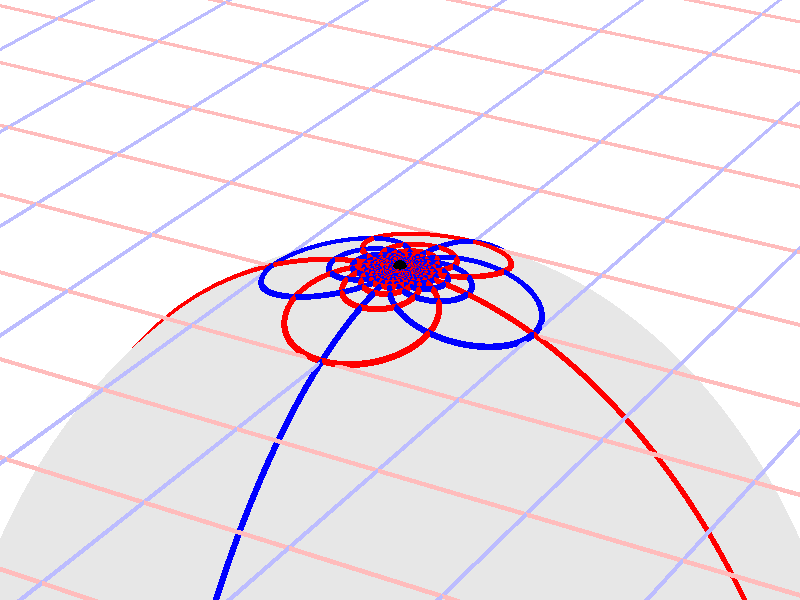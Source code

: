 #version 3.7;
global_settings{assumed_gamma 1.0}
camera{perspective location <16.275953626987476496879026, 9.396926207859083390872001, 6.840402866513374036117057> right <0.133333333333333331482962, -0.230940107675850353485814, -0.000000000000000000000000> up <-0.044429719908903583802662, -0.025651510749425152774217, 0.140953893117886280839102> direction <0.813797681349373802639491, 0.469846310392954158441370, 0.342020143325668712908083> sky <-0.296198132726023855010311, -0.171010071662834328698466, 0.939692620785908427905042> look_at <15.462155945638102139128023, 8.927079897466128954874875, 6.498382723187705600764730>}
light_source{<16.275953626987476496879026, 9.396926207859083390872001, 6.840402866513374036117057> rgb<1.0,1.0,1.0>}
background{rgb<1,1,1>}
union{object{sphere{<0.000000000000000000000000, 0.000000000000000000000000, -3.077578819038591539936078>,3.235968384795341545867586} pigment{rgbft<0.8,0.8,0.8,0.2,0.2>}}object{union{cylinder{<-50.000000000000000000000000, 50.000000000000000000000000, 0.000000000000000000000000>,<-50.000000000000000000000000, -50.000000000000000000000000, 0.000000000000000000000000>,0.010000000000000000208167}cylinder{<-49.000000000000000000000000, 50.000000000000000000000000, 0.000000000000000000000000>,<-49.000000000000000000000000, -50.000000000000000000000000, 0.000000000000000000000000>,0.010000000000000000208167}cylinder{<-48.000000000000000000000000, 50.000000000000000000000000, 0.000000000000000000000000>,<-48.000000000000000000000000, -50.000000000000000000000000, 0.000000000000000000000000>,0.010000000000000000208167}cylinder{<-47.000000000000000000000000, 50.000000000000000000000000, 0.000000000000000000000000>,<-47.000000000000000000000000, -50.000000000000000000000000, 0.000000000000000000000000>,0.010000000000000000208167}cylinder{<-46.000000000000000000000000, 50.000000000000000000000000, 0.000000000000000000000000>,<-46.000000000000000000000000, -50.000000000000000000000000, 0.000000000000000000000000>,0.010000000000000000208167}cylinder{<-45.000000000000000000000000, 50.000000000000000000000000, 0.000000000000000000000000>,<-45.000000000000000000000000, -50.000000000000000000000000, 0.000000000000000000000000>,0.010000000000000000208167}cylinder{<-44.000000000000000000000000, 50.000000000000000000000000, 0.000000000000000000000000>,<-44.000000000000000000000000, -50.000000000000000000000000, 0.000000000000000000000000>,0.010000000000000000208167}cylinder{<-43.000000000000000000000000, 50.000000000000000000000000, 0.000000000000000000000000>,<-43.000000000000000000000000, -50.000000000000000000000000, 0.000000000000000000000000>,0.010000000000000000208167}cylinder{<-42.000000000000000000000000, 50.000000000000000000000000, 0.000000000000000000000000>,<-42.000000000000000000000000, -50.000000000000000000000000, 0.000000000000000000000000>,0.010000000000000000208167}cylinder{<-41.000000000000000000000000, 50.000000000000000000000000, 0.000000000000000000000000>,<-41.000000000000000000000000, -50.000000000000000000000000, 0.000000000000000000000000>,0.010000000000000000208167}cylinder{<-40.000000000000000000000000, 50.000000000000000000000000, 0.000000000000000000000000>,<-40.000000000000000000000000, -50.000000000000000000000000, 0.000000000000000000000000>,0.010000000000000000208167}cylinder{<-39.000000000000000000000000, 50.000000000000000000000000, 0.000000000000000000000000>,<-39.000000000000000000000000, -50.000000000000000000000000, 0.000000000000000000000000>,0.010000000000000000208167}cylinder{<-38.000000000000000000000000, 50.000000000000000000000000, 0.000000000000000000000000>,<-38.000000000000000000000000, -50.000000000000000000000000, 0.000000000000000000000000>,0.010000000000000000208167}cylinder{<-37.000000000000000000000000, 50.000000000000000000000000, 0.000000000000000000000000>,<-37.000000000000000000000000, -50.000000000000000000000000, 0.000000000000000000000000>,0.010000000000000000208167}cylinder{<-36.000000000000000000000000, 50.000000000000000000000000, 0.000000000000000000000000>,<-36.000000000000000000000000, -50.000000000000000000000000, 0.000000000000000000000000>,0.010000000000000000208167}cylinder{<-35.000000000000000000000000, 50.000000000000000000000000, 0.000000000000000000000000>,<-35.000000000000000000000000, -50.000000000000000000000000, 0.000000000000000000000000>,0.010000000000000000208167}cylinder{<-34.000000000000000000000000, 50.000000000000000000000000, 0.000000000000000000000000>,<-34.000000000000000000000000, -50.000000000000000000000000, 0.000000000000000000000000>,0.010000000000000000208167}cylinder{<-33.000000000000000000000000, 50.000000000000000000000000, 0.000000000000000000000000>,<-33.000000000000000000000000, -50.000000000000000000000000, 0.000000000000000000000000>,0.010000000000000000208167}cylinder{<-32.000000000000000000000000, 50.000000000000000000000000, 0.000000000000000000000000>,<-32.000000000000000000000000, -50.000000000000000000000000, 0.000000000000000000000000>,0.010000000000000000208167}cylinder{<-31.000000000000000000000000, 50.000000000000000000000000, 0.000000000000000000000000>,<-31.000000000000000000000000, -50.000000000000000000000000, 0.000000000000000000000000>,0.010000000000000000208167}cylinder{<-30.000000000000000000000000, 50.000000000000000000000000, 0.000000000000000000000000>,<-30.000000000000000000000000, -50.000000000000000000000000, 0.000000000000000000000000>,0.010000000000000000208167}cylinder{<-29.000000000000000000000000, 50.000000000000000000000000, 0.000000000000000000000000>,<-29.000000000000000000000000, -50.000000000000000000000000, 0.000000000000000000000000>,0.010000000000000000208167}cylinder{<-28.000000000000000000000000, 50.000000000000000000000000, 0.000000000000000000000000>,<-28.000000000000000000000000, -50.000000000000000000000000, 0.000000000000000000000000>,0.010000000000000000208167}cylinder{<-27.000000000000000000000000, 50.000000000000000000000000, 0.000000000000000000000000>,<-27.000000000000000000000000, -50.000000000000000000000000, 0.000000000000000000000000>,0.010000000000000000208167}cylinder{<-26.000000000000000000000000, 50.000000000000000000000000, 0.000000000000000000000000>,<-26.000000000000000000000000, -50.000000000000000000000000, 0.000000000000000000000000>,0.010000000000000000208167}cylinder{<-25.000000000000000000000000, 50.000000000000000000000000, 0.000000000000000000000000>,<-25.000000000000000000000000, -50.000000000000000000000000, 0.000000000000000000000000>,0.010000000000000000208167}cylinder{<-24.000000000000000000000000, 50.000000000000000000000000, 0.000000000000000000000000>,<-24.000000000000000000000000, -50.000000000000000000000000, 0.000000000000000000000000>,0.010000000000000000208167}cylinder{<-23.000000000000000000000000, 50.000000000000000000000000, 0.000000000000000000000000>,<-23.000000000000000000000000, -50.000000000000000000000000, 0.000000000000000000000000>,0.010000000000000000208167}cylinder{<-22.000000000000000000000000, 50.000000000000000000000000, 0.000000000000000000000000>,<-22.000000000000000000000000, -50.000000000000000000000000, 0.000000000000000000000000>,0.010000000000000000208167}cylinder{<-21.000000000000000000000000, 50.000000000000000000000000, 0.000000000000000000000000>,<-21.000000000000000000000000, -50.000000000000000000000000, 0.000000000000000000000000>,0.010000000000000000208167}cylinder{<-20.000000000000000000000000, 50.000000000000000000000000, 0.000000000000000000000000>,<-20.000000000000000000000000, -50.000000000000000000000000, 0.000000000000000000000000>,0.010000000000000000208167}cylinder{<-19.000000000000000000000000, 50.000000000000000000000000, 0.000000000000000000000000>,<-19.000000000000000000000000, -50.000000000000000000000000, 0.000000000000000000000000>,0.010000000000000000208167}cylinder{<-18.000000000000000000000000, 50.000000000000000000000000, 0.000000000000000000000000>,<-18.000000000000000000000000, -50.000000000000000000000000, 0.000000000000000000000000>,0.010000000000000000208167}cylinder{<-17.000000000000000000000000, 50.000000000000000000000000, 0.000000000000000000000000>,<-17.000000000000000000000000, -50.000000000000000000000000, 0.000000000000000000000000>,0.010000000000000000208167}cylinder{<-16.000000000000000000000000, 50.000000000000000000000000, 0.000000000000000000000000>,<-16.000000000000000000000000, -50.000000000000000000000000, 0.000000000000000000000000>,0.010000000000000000208167}cylinder{<-15.000000000000000000000000, 50.000000000000000000000000, 0.000000000000000000000000>,<-15.000000000000000000000000, -50.000000000000000000000000, 0.000000000000000000000000>,0.010000000000000000208167}cylinder{<-14.000000000000000000000000, 50.000000000000000000000000, 0.000000000000000000000000>,<-14.000000000000000000000000, -50.000000000000000000000000, 0.000000000000000000000000>,0.010000000000000000208167}cylinder{<-13.000000000000000000000000, 50.000000000000000000000000, 0.000000000000000000000000>,<-13.000000000000000000000000, -50.000000000000000000000000, 0.000000000000000000000000>,0.010000000000000000208167}cylinder{<-12.000000000000000000000000, 50.000000000000000000000000, 0.000000000000000000000000>,<-12.000000000000000000000000, -50.000000000000000000000000, 0.000000000000000000000000>,0.010000000000000000208167}cylinder{<-11.000000000000000000000000, 50.000000000000000000000000, 0.000000000000000000000000>,<-11.000000000000000000000000, -50.000000000000000000000000, 0.000000000000000000000000>,0.010000000000000000208167}cylinder{<-10.000000000000000000000000, 50.000000000000000000000000, 0.000000000000000000000000>,<-10.000000000000000000000000, -50.000000000000000000000000, 0.000000000000000000000000>,0.010000000000000000208167}cylinder{<-9.000000000000000000000000, 50.000000000000000000000000, 0.000000000000000000000000>,<-9.000000000000000000000000, -50.000000000000000000000000, 0.000000000000000000000000>,0.010000000000000000208167}cylinder{<-8.000000000000000000000000, 50.000000000000000000000000, 0.000000000000000000000000>,<-8.000000000000000000000000, -50.000000000000000000000000, 0.000000000000000000000000>,0.010000000000000000208167}cylinder{<-7.000000000000000000000000, 50.000000000000000000000000, 0.000000000000000000000000>,<-7.000000000000000000000000, -50.000000000000000000000000, 0.000000000000000000000000>,0.010000000000000000208167}cylinder{<-6.000000000000000000000000, 50.000000000000000000000000, 0.000000000000000000000000>,<-6.000000000000000000000000, -50.000000000000000000000000, 0.000000000000000000000000>,0.010000000000000000208167}cylinder{<-5.000000000000000000000000, 50.000000000000000000000000, 0.000000000000000000000000>,<-5.000000000000000000000000, -50.000000000000000000000000, 0.000000000000000000000000>,0.010000000000000000208167}cylinder{<-4.000000000000000000000000, 50.000000000000000000000000, 0.000000000000000000000000>,<-4.000000000000000000000000, -50.000000000000000000000000, 0.000000000000000000000000>,0.010000000000000000208167}cylinder{<-3.000000000000000000000000, 50.000000000000000000000000, 0.000000000000000000000000>,<-3.000000000000000000000000, -50.000000000000000000000000, 0.000000000000000000000000>,0.010000000000000000208167}cylinder{<-2.000000000000000000000000, 50.000000000000000000000000, 0.000000000000000000000000>,<-2.000000000000000000000000, -50.000000000000000000000000, 0.000000000000000000000000>,0.010000000000000000208167}cylinder{<-1.000000000000000000000000, 50.000000000000000000000000, 0.000000000000000000000000>,<-1.000000000000000000000000, -50.000000000000000000000000, 0.000000000000000000000000>,0.010000000000000000208167}cylinder{<0.000000000000000000000000, 50.000000000000000000000000, 0.000000000000000000000000>,<0.000000000000000000000000, -50.000000000000000000000000, 0.000000000000000000000000>,0.010000000000000000208167}cylinder{<1.000000000000000000000000, 50.000000000000000000000000, 0.000000000000000000000000>,<1.000000000000000000000000, -50.000000000000000000000000, 0.000000000000000000000000>,0.010000000000000000208167}cylinder{<2.000000000000000000000000, 50.000000000000000000000000, 0.000000000000000000000000>,<2.000000000000000000000000, -50.000000000000000000000000, 0.000000000000000000000000>,0.010000000000000000208167}cylinder{<3.000000000000000000000000, 50.000000000000000000000000, 0.000000000000000000000000>,<3.000000000000000000000000, -50.000000000000000000000000, 0.000000000000000000000000>,0.010000000000000000208167}cylinder{<4.000000000000000000000000, 50.000000000000000000000000, 0.000000000000000000000000>,<4.000000000000000000000000, -50.000000000000000000000000, 0.000000000000000000000000>,0.010000000000000000208167}cylinder{<5.000000000000000000000000, 50.000000000000000000000000, 0.000000000000000000000000>,<5.000000000000000000000000, -50.000000000000000000000000, 0.000000000000000000000000>,0.010000000000000000208167}cylinder{<6.000000000000000000000000, 50.000000000000000000000000, 0.000000000000000000000000>,<6.000000000000000000000000, -50.000000000000000000000000, 0.000000000000000000000000>,0.010000000000000000208167}cylinder{<7.000000000000000000000000, 50.000000000000000000000000, 0.000000000000000000000000>,<7.000000000000000000000000, -50.000000000000000000000000, 0.000000000000000000000000>,0.010000000000000000208167}cylinder{<8.000000000000000000000000, 50.000000000000000000000000, 0.000000000000000000000000>,<8.000000000000000000000000, -50.000000000000000000000000, 0.000000000000000000000000>,0.010000000000000000208167}cylinder{<9.000000000000000000000000, 50.000000000000000000000000, 0.000000000000000000000000>,<9.000000000000000000000000, -50.000000000000000000000000, 0.000000000000000000000000>,0.010000000000000000208167}cylinder{<10.000000000000000000000000, 50.000000000000000000000000, 0.000000000000000000000000>,<10.000000000000000000000000, -50.000000000000000000000000, 0.000000000000000000000000>,0.010000000000000000208167}cylinder{<11.000000000000000000000000, 50.000000000000000000000000, 0.000000000000000000000000>,<11.000000000000000000000000, -50.000000000000000000000000, 0.000000000000000000000000>,0.010000000000000000208167}cylinder{<12.000000000000000000000000, 50.000000000000000000000000, 0.000000000000000000000000>,<12.000000000000000000000000, -50.000000000000000000000000, 0.000000000000000000000000>,0.010000000000000000208167}cylinder{<13.000000000000000000000000, 50.000000000000000000000000, 0.000000000000000000000000>,<13.000000000000000000000000, -50.000000000000000000000000, 0.000000000000000000000000>,0.010000000000000000208167}cylinder{<14.000000000000000000000000, 50.000000000000000000000000, 0.000000000000000000000000>,<14.000000000000000000000000, -50.000000000000000000000000, 0.000000000000000000000000>,0.010000000000000000208167}cylinder{<15.000000000000000000000000, 50.000000000000000000000000, 0.000000000000000000000000>,<15.000000000000000000000000, -50.000000000000000000000000, 0.000000000000000000000000>,0.010000000000000000208167}cylinder{<16.000000000000000000000000, 50.000000000000000000000000, 0.000000000000000000000000>,<16.000000000000000000000000, -50.000000000000000000000000, 0.000000000000000000000000>,0.010000000000000000208167}cylinder{<17.000000000000000000000000, 50.000000000000000000000000, 0.000000000000000000000000>,<17.000000000000000000000000, -50.000000000000000000000000, 0.000000000000000000000000>,0.010000000000000000208167}cylinder{<18.000000000000000000000000, 50.000000000000000000000000, 0.000000000000000000000000>,<18.000000000000000000000000, -50.000000000000000000000000, 0.000000000000000000000000>,0.010000000000000000208167}cylinder{<19.000000000000000000000000, 50.000000000000000000000000, 0.000000000000000000000000>,<19.000000000000000000000000, -50.000000000000000000000000, 0.000000000000000000000000>,0.010000000000000000208167}cylinder{<20.000000000000000000000000, 50.000000000000000000000000, 0.000000000000000000000000>,<20.000000000000000000000000, -50.000000000000000000000000, 0.000000000000000000000000>,0.010000000000000000208167}cylinder{<21.000000000000000000000000, 50.000000000000000000000000, 0.000000000000000000000000>,<21.000000000000000000000000, -50.000000000000000000000000, 0.000000000000000000000000>,0.010000000000000000208167}cylinder{<22.000000000000000000000000, 50.000000000000000000000000, 0.000000000000000000000000>,<22.000000000000000000000000, -50.000000000000000000000000, 0.000000000000000000000000>,0.010000000000000000208167}cylinder{<23.000000000000000000000000, 50.000000000000000000000000, 0.000000000000000000000000>,<23.000000000000000000000000, -50.000000000000000000000000, 0.000000000000000000000000>,0.010000000000000000208167}cylinder{<24.000000000000000000000000, 50.000000000000000000000000, 0.000000000000000000000000>,<24.000000000000000000000000, -50.000000000000000000000000, 0.000000000000000000000000>,0.010000000000000000208167}cylinder{<25.000000000000000000000000, 50.000000000000000000000000, 0.000000000000000000000000>,<25.000000000000000000000000, -50.000000000000000000000000, 0.000000000000000000000000>,0.010000000000000000208167}cylinder{<26.000000000000000000000000, 50.000000000000000000000000, 0.000000000000000000000000>,<26.000000000000000000000000, -50.000000000000000000000000, 0.000000000000000000000000>,0.010000000000000000208167}cylinder{<27.000000000000000000000000, 50.000000000000000000000000, 0.000000000000000000000000>,<27.000000000000000000000000, -50.000000000000000000000000, 0.000000000000000000000000>,0.010000000000000000208167}cylinder{<28.000000000000000000000000, 50.000000000000000000000000, 0.000000000000000000000000>,<28.000000000000000000000000, -50.000000000000000000000000, 0.000000000000000000000000>,0.010000000000000000208167}cylinder{<29.000000000000000000000000, 50.000000000000000000000000, 0.000000000000000000000000>,<29.000000000000000000000000, -50.000000000000000000000000, 0.000000000000000000000000>,0.010000000000000000208167}cylinder{<30.000000000000000000000000, 50.000000000000000000000000, 0.000000000000000000000000>,<30.000000000000000000000000, -50.000000000000000000000000, 0.000000000000000000000000>,0.010000000000000000208167}cylinder{<31.000000000000000000000000, 50.000000000000000000000000, 0.000000000000000000000000>,<31.000000000000000000000000, -50.000000000000000000000000, 0.000000000000000000000000>,0.010000000000000000208167}cylinder{<32.000000000000000000000000, 50.000000000000000000000000, 0.000000000000000000000000>,<32.000000000000000000000000, -50.000000000000000000000000, 0.000000000000000000000000>,0.010000000000000000208167}cylinder{<33.000000000000000000000000, 50.000000000000000000000000, 0.000000000000000000000000>,<33.000000000000000000000000, -50.000000000000000000000000, 0.000000000000000000000000>,0.010000000000000000208167}cylinder{<34.000000000000000000000000, 50.000000000000000000000000, 0.000000000000000000000000>,<34.000000000000000000000000, -50.000000000000000000000000, 0.000000000000000000000000>,0.010000000000000000208167}cylinder{<35.000000000000000000000000, 50.000000000000000000000000, 0.000000000000000000000000>,<35.000000000000000000000000, -50.000000000000000000000000, 0.000000000000000000000000>,0.010000000000000000208167}cylinder{<36.000000000000000000000000, 50.000000000000000000000000, 0.000000000000000000000000>,<36.000000000000000000000000, -50.000000000000000000000000, 0.000000000000000000000000>,0.010000000000000000208167}cylinder{<37.000000000000000000000000, 50.000000000000000000000000, 0.000000000000000000000000>,<37.000000000000000000000000, -50.000000000000000000000000, 0.000000000000000000000000>,0.010000000000000000208167}cylinder{<38.000000000000000000000000, 50.000000000000000000000000, 0.000000000000000000000000>,<38.000000000000000000000000, -50.000000000000000000000000, 0.000000000000000000000000>,0.010000000000000000208167}cylinder{<39.000000000000000000000000, 50.000000000000000000000000, 0.000000000000000000000000>,<39.000000000000000000000000, -50.000000000000000000000000, 0.000000000000000000000000>,0.010000000000000000208167}cylinder{<40.000000000000000000000000, 50.000000000000000000000000, 0.000000000000000000000000>,<40.000000000000000000000000, -50.000000000000000000000000, 0.000000000000000000000000>,0.010000000000000000208167}cylinder{<41.000000000000000000000000, 50.000000000000000000000000, 0.000000000000000000000000>,<41.000000000000000000000000, -50.000000000000000000000000, 0.000000000000000000000000>,0.010000000000000000208167}cylinder{<42.000000000000000000000000, 50.000000000000000000000000, 0.000000000000000000000000>,<42.000000000000000000000000, -50.000000000000000000000000, 0.000000000000000000000000>,0.010000000000000000208167}cylinder{<43.000000000000000000000000, 50.000000000000000000000000, 0.000000000000000000000000>,<43.000000000000000000000000, -50.000000000000000000000000, 0.000000000000000000000000>,0.010000000000000000208167}cylinder{<44.000000000000000000000000, 50.000000000000000000000000, 0.000000000000000000000000>,<44.000000000000000000000000, -50.000000000000000000000000, 0.000000000000000000000000>,0.010000000000000000208167}cylinder{<45.000000000000000000000000, 50.000000000000000000000000, 0.000000000000000000000000>,<45.000000000000000000000000, -50.000000000000000000000000, 0.000000000000000000000000>,0.010000000000000000208167}cylinder{<46.000000000000000000000000, 50.000000000000000000000000, 0.000000000000000000000000>,<46.000000000000000000000000, -50.000000000000000000000000, 0.000000000000000000000000>,0.010000000000000000208167}cylinder{<47.000000000000000000000000, 50.000000000000000000000000, 0.000000000000000000000000>,<47.000000000000000000000000, -50.000000000000000000000000, 0.000000000000000000000000>,0.010000000000000000208167}cylinder{<48.000000000000000000000000, 50.000000000000000000000000, 0.000000000000000000000000>,<48.000000000000000000000000, -50.000000000000000000000000, 0.000000000000000000000000>,0.010000000000000000208167}cylinder{<49.000000000000000000000000, 50.000000000000000000000000, 0.000000000000000000000000>,<49.000000000000000000000000, -50.000000000000000000000000, 0.000000000000000000000000>,0.010000000000000000208167}cylinder{<50.000000000000000000000000, 50.000000000000000000000000, 0.000000000000000000000000>,<50.000000000000000000000000, -50.000000000000000000000000, 0.000000000000000000000000>,0.010000000000000000208167}} pigment{rgb<1.0,0.5,0.5>}}object{union{cylinder{<50.000000000000000000000000, -50.000000000000000000000000, 0.000000000000000000000000>,<-50.000000000000000000000000, -50.000000000000000000000000, 0.000000000000000000000000>,0.010000000000000000208167}cylinder{<50.000000000000000000000000, -49.000000000000000000000000, 0.000000000000000000000000>,<-50.000000000000000000000000, -49.000000000000000000000000, 0.000000000000000000000000>,0.010000000000000000208167}cylinder{<50.000000000000000000000000, -48.000000000000000000000000, 0.000000000000000000000000>,<-50.000000000000000000000000, -48.000000000000000000000000, 0.000000000000000000000000>,0.010000000000000000208167}cylinder{<50.000000000000000000000000, -47.000000000000000000000000, 0.000000000000000000000000>,<-50.000000000000000000000000, -47.000000000000000000000000, 0.000000000000000000000000>,0.010000000000000000208167}cylinder{<50.000000000000000000000000, -46.000000000000000000000000, 0.000000000000000000000000>,<-50.000000000000000000000000, -46.000000000000000000000000, 0.000000000000000000000000>,0.010000000000000000208167}cylinder{<50.000000000000000000000000, -45.000000000000000000000000, 0.000000000000000000000000>,<-50.000000000000000000000000, -45.000000000000000000000000, 0.000000000000000000000000>,0.010000000000000000208167}cylinder{<50.000000000000000000000000, -44.000000000000000000000000, 0.000000000000000000000000>,<-50.000000000000000000000000, -44.000000000000000000000000, 0.000000000000000000000000>,0.010000000000000000208167}cylinder{<50.000000000000000000000000, -43.000000000000000000000000, 0.000000000000000000000000>,<-50.000000000000000000000000, -43.000000000000000000000000, 0.000000000000000000000000>,0.010000000000000000208167}cylinder{<50.000000000000000000000000, -42.000000000000000000000000, 0.000000000000000000000000>,<-50.000000000000000000000000, -42.000000000000000000000000, 0.000000000000000000000000>,0.010000000000000000208167}cylinder{<50.000000000000000000000000, -41.000000000000000000000000, 0.000000000000000000000000>,<-50.000000000000000000000000, -41.000000000000000000000000, 0.000000000000000000000000>,0.010000000000000000208167}cylinder{<50.000000000000000000000000, -40.000000000000000000000000, 0.000000000000000000000000>,<-50.000000000000000000000000, -40.000000000000000000000000, 0.000000000000000000000000>,0.010000000000000000208167}cylinder{<50.000000000000000000000000, -39.000000000000000000000000, 0.000000000000000000000000>,<-50.000000000000000000000000, -39.000000000000000000000000, 0.000000000000000000000000>,0.010000000000000000208167}cylinder{<50.000000000000000000000000, -38.000000000000000000000000, 0.000000000000000000000000>,<-50.000000000000000000000000, -38.000000000000000000000000, 0.000000000000000000000000>,0.010000000000000000208167}cylinder{<50.000000000000000000000000, -37.000000000000000000000000, 0.000000000000000000000000>,<-50.000000000000000000000000, -37.000000000000000000000000, 0.000000000000000000000000>,0.010000000000000000208167}cylinder{<50.000000000000000000000000, -36.000000000000000000000000, 0.000000000000000000000000>,<-50.000000000000000000000000, -36.000000000000000000000000, 0.000000000000000000000000>,0.010000000000000000208167}cylinder{<50.000000000000000000000000, -35.000000000000000000000000, 0.000000000000000000000000>,<-50.000000000000000000000000, -35.000000000000000000000000, 0.000000000000000000000000>,0.010000000000000000208167}cylinder{<50.000000000000000000000000, -34.000000000000000000000000, 0.000000000000000000000000>,<-50.000000000000000000000000, -34.000000000000000000000000, 0.000000000000000000000000>,0.010000000000000000208167}cylinder{<50.000000000000000000000000, -33.000000000000000000000000, 0.000000000000000000000000>,<-50.000000000000000000000000, -33.000000000000000000000000, 0.000000000000000000000000>,0.010000000000000000208167}cylinder{<50.000000000000000000000000, -32.000000000000000000000000, 0.000000000000000000000000>,<-50.000000000000000000000000, -32.000000000000000000000000, 0.000000000000000000000000>,0.010000000000000000208167}cylinder{<50.000000000000000000000000, -31.000000000000000000000000, 0.000000000000000000000000>,<-50.000000000000000000000000, -31.000000000000000000000000, 0.000000000000000000000000>,0.010000000000000000208167}cylinder{<50.000000000000000000000000, -30.000000000000000000000000, 0.000000000000000000000000>,<-50.000000000000000000000000, -30.000000000000000000000000, 0.000000000000000000000000>,0.010000000000000000208167}cylinder{<50.000000000000000000000000, -29.000000000000000000000000, 0.000000000000000000000000>,<-50.000000000000000000000000, -29.000000000000000000000000, 0.000000000000000000000000>,0.010000000000000000208167}cylinder{<50.000000000000000000000000, -28.000000000000000000000000, 0.000000000000000000000000>,<-50.000000000000000000000000, -28.000000000000000000000000, 0.000000000000000000000000>,0.010000000000000000208167}cylinder{<50.000000000000000000000000, -27.000000000000000000000000, 0.000000000000000000000000>,<-50.000000000000000000000000, -27.000000000000000000000000, 0.000000000000000000000000>,0.010000000000000000208167}cylinder{<50.000000000000000000000000, -26.000000000000000000000000, 0.000000000000000000000000>,<-50.000000000000000000000000, -26.000000000000000000000000, 0.000000000000000000000000>,0.010000000000000000208167}cylinder{<50.000000000000000000000000, -25.000000000000000000000000, 0.000000000000000000000000>,<-50.000000000000000000000000, -25.000000000000000000000000, 0.000000000000000000000000>,0.010000000000000000208167}cylinder{<50.000000000000000000000000, -24.000000000000000000000000, 0.000000000000000000000000>,<-50.000000000000000000000000, -24.000000000000000000000000, 0.000000000000000000000000>,0.010000000000000000208167}cylinder{<50.000000000000000000000000, -23.000000000000000000000000, 0.000000000000000000000000>,<-50.000000000000000000000000, -23.000000000000000000000000, 0.000000000000000000000000>,0.010000000000000000208167}cylinder{<50.000000000000000000000000, -22.000000000000000000000000, 0.000000000000000000000000>,<-50.000000000000000000000000, -22.000000000000000000000000, 0.000000000000000000000000>,0.010000000000000000208167}cylinder{<50.000000000000000000000000, -21.000000000000000000000000, 0.000000000000000000000000>,<-50.000000000000000000000000, -21.000000000000000000000000, 0.000000000000000000000000>,0.010000000000000000208167}cylinder{<50.000000000000000000000000, -20.000000000000000000000000, 0.000000000000000000000000>,<-50.000000000000000000000000, -20.000000000000000000000000, 0.000000000000000000000000>,0.010000000000000000208167}cylinder{<50.000000000000000000000000, -19.000000000000000000000000, 0.000000000000000000000000>,<-50.000000000000000000000000, -19.000000000000000000000000, 0.000000000000000000000000>,0.010000000000000000208167}cylinder{<50.000000000000000000000000, -18.000000000000000000000000, 0.000000000000000000000000>,<-50.000000000000000000000000, -18.000000000000000000000000, 0.000000000000000000000000>,0.010000000000000000208167}cylinder{<50.000000000000000000000000, -17.000000000000000000000000, 0.000000000000000000000000>,<-50.000000000000000000000000, -17.000000000000000000000000, 0.000000000000000000000000>,0.010000000000000000208167}cylinder{<50.000000000000000000000000, -16.000000000000000000000000, 0.000000000000000000000000>,<-50.000000000000000000000000, -16.000000000000000000000000, 0.000000000000000000000000>,0.010000000000000000208167}cylinder{<50.000000000000000000000000, -15.000000000000000000000000, 0.000000000000000000000000>,<-50.000000000000000000000000, -15.000000000000000000000000, 0.000000000000000000000000>,0.010000000000000000208167}cylinder{<50.000000000000000000000000, -14.000000000000000000000000, 0.000000000000000000000000>,<-50.000000000000000000000000, -14.000000000000000000000000, 0.000000000000000000000000>,0.010000000000000000208167}cylinder{<50.000000000000000000000000, -13.000000000000000000000000, 0.000000000000000000000000>,<-50.000000000000000000000000, -13.000000000000000000000000, 0.000000000000000000000000>,0.010000000000000000208167}cylinder{<50.000000000000000000000000, -12.000000000000000000000000, 0.000000000000000000000000>,<-50.000000000000000000000000, -12.000000000000000000000000, 0.000000000000000000000000>,0.010000000000000000208167}cylinder{<50.000000000000000000000000, -11.000000000000000000000000, 0.000000000000000000000000>,<-50.000000000000000000000000, -11.000000000000000000000000, 0.000000000000000000000000>,0.010000000000000000208167}cylinder{<50.000000000000000000000000, -10.000000000000000000000000, 0.000000000000000000000000>,<-50.000000000000000000000000, -10.000000000000000000000000, 0.000000000000000000000000>,0.010000000000000000208167}cylinder{<50.000000000000000000000000, -9.000000000000000000000000, 0.000000000000000000000000>,<-50.000000000000000000000000, -9.000000000000000000000000, 0.000000000000000000000000>,0.010000000000000000208167}cylinder{<50.000000000000000000000000, -8.000000000000000000000000, 0.000000000000000000000000>,<-50.000000000000000000000000, -8.000000000000000000000000, 0.000000000000000000000000>,0.010000000000000000208167}cylinder{<50.000000000000000000000000, -7.000000000000000000000000, 0.000000000000000000000000>,<-50.000000000000000000000000, -7.000000000000000000000000, 0.000000000000000000000000>,0.010000000000000000208167}cylinder{<50.000000000000000000000000, -6.000000000000000000000000, 0.000000000000000000000000>,<-50.000000000000000000000000, -6.000000000000000000000000, 0.000000000000000000000000>,0.010000000000000000208167}cylinder{<50.000000000000000000000000, -5.000000000000000000000000, 0.000000000000000000000000>,<-50.000000000000000000000000, -5.000000000000000000000000, 0.000000000000000000000000>,0.010000000000000000208167}cylinder{<50.000000000000000000000000, -4.000000000000000000000000, 0.000000000000000000000000>,<-50.000000000000000000000000, -4.000000000000000000000000, 0.000000000000000000000000>,0.010000000000000000208167}cylinder{<50.000000000000000000000000, -3.000000000000000000000000, 0.000000000000000000000000>,<-50.000000000000000000000000, -3.000000000000000000000000, 0.000000000000000000000000>,0.010000000000000000208167}cylinder{<50.000000000000000000000000, -2.000000000000000000000000, 0.000000000000000000000000>,<-50.000000000000000000000000, -2.000000000000000000000000, 0.000000000000000000000000>,0.010000000000000000208167}cylinder{<50.000000000000000000000000, -1.000000000000000000000000, 0.000000000000000000000000>,<-50.000000000000000000000000, -1.000000000000000000000000, 0.000000000000000000000000>,0.010000000000000000208167}cylinder{<50.000000000000000000000000, 0.000000000000000000000000, 0.000000000000000000000000>,<-50.000000000000000000000000, 0.000000000000000000000000, 0.000000000000000000000000>,0.010000000000000000208167}cylinder{<50.000000000000000000000000, 1.000000000000000000000000, 0.000000000000000000000000>,<-50.000000000000000000000000, 1.000000000000000000000000, 0.000000000000000000000000>,0.010000000000000000208167}cylinder{<50.000000000000000000000000, 2.000000000000000000000000, 0.000000000000000000000000>,<-50.000000000000000000000000, 2.000000000000000000000000, 0.000000000000000000000000>,0.010000000000000000208167}cylinder{<50.000000000000000000000000, 3.000000000000000000000000, 0.000000000000000000000000>,<-50.000000000000000000000000, 3.000000000000000000000000, 0.000000000000000000000000>,0.010000000000000000208167}cylinder{<50.000000000000000000000000, 4.000000000000000000000000, 0.000000000000000000000000>,<-50.000000000000000000000000, 4.000000000000000000000000, 0.000000000000000000000000>,0.010000000000000000208167}cylinder{<50.000000000000000000000000, 5.000000000000000000000000, 0.000000000000000000000000>,<-50.000000000000000000000000, 5.000000000000000000000000, 0.000000000000000000000000>,0.010000000000000000208167}cylinder{<50.000000000000000000000000, 6.000000000000000000000000, 0.000000000000000000000000>,<-50.000000000000000000000000, 6.000000000000000000000000, 0.000000000000000000000000>,0.010000000000000000208167}cylinder{<50.000000000000000000000000, 7.000000000000000000000000, 0.000000000000000000000000>,<-50.000000000000000000000000, 7.000000000000000000000000, 0.000000000000000000000000>,0.010000000000000000208167}cylinder{<50.000000000000000000000000, 8.000000000000000000000000, 0.000000000000000000000000>,<-50.000000000000000000000000, 8.000000000000000000000000, 0.000000000000000000000000>,0.010000000000000000208167}cylinder{<50.000000000000000000000000, 9.000000000000000000000000, 0.000000000000000000000000>,<-50.000000000000000000000000, 9.000000000000000000000000, 0.000000000000000000000000>,0.010000000000000000208167}cylinder{<50.000000000000000000000000, 10.000000000000000000000000, 0.000000000000000000000000>,<-50.000000000000000000000000, 10.000000000000000000000000, 0.000000000000000000000000>,0.010000000000000000208167}cylinder{<50.000000000000000000000000, 11.000000000000000000000000, 0.000000000000000000000000>,<-50.000000000000000000000000, 11.000000000000000000000000, 0.000000000000000000000000>,0.010000000000000000208167}cylinder{<50.000000000000000000000000, 12.000000000000000000000000, 0.000000000000000000000000>,<-50.000000000000000000000000, 12.000000000000000000000000, 0.000000000000000000000000>,0.010000000000000000208167}cylinder{<50.000000000000000000000000, 13.000000000000000000000000, 0.000000000000000000000000>,<-50.000000000000000000000000, 13.000000000000000000000000, 0.000000000000000000000000>,0.010000000000000000208167}cylinder{<50.000000000000000000000000, 14.000000000000000000000000, 0.000000000000000000000000>,<-50.000000000000000000000000, 14.000000000000000000000000, 0.000000000000000000000000>,0.010000000000000000208167}cylinder{<50.000000000000000000000000, 15.000000000000000000000000, 0.000000000000000000000000>,<-50.000000000000000000000000, 15.000000000000000000000000, 0.000000000000000000000000>,0.010000000000000000208167}cylinder{<50.000000000000000000000000, 16.000000000000000000000000, 0.000000000000000000000000>,<-50.000000000000000000000000, 16.000000000000000000000000, 0.000000000000000000000000>,0.010000000000000000208167}cylinder{<50.000000000000000000000000, 17.000000000000000000000000, 0.000000000000000000000000>,<-50.000000000000000000000000, 17.000000000000000000000000, 0.000000000000000000000000>,0.010000000000000000208167}cylinder{<50.000000000000000000000000, 18.000000000000000000000000, 0.000000000000000000000000>,<-50.000000000000000000000000, 18.000000000000000000000000, 0.000000000000000000000000>,0.010000000000000000208167}cylinder{<50.000000000000000000000000, 19.000000000000000000000000, 0.000000000000000000000000>,<-50.000000000000000000000000, 19.000000000000000000000000, 0.000000000000000000000000>,0.010000000000000000208167}cylinder{<50.000000000000000000000000, 20.000000000000000000000000, 0.000000000000000000000000>,<-50.000000000000000000000000, 20.000000000000000000000000, 0.000000000000000000000000>,0.010000000000000000208167}cylinder{<50.000000000000000000000000, 21.000000000000000000000000, 0.000000000000000000000000>,<-50.000000000000000000000000, 21.000000000000000000000000, 0.000000000000000000000000>,0.010000000000000000208167}cylinder{<50.000000000000000000000000, 22.000000000000000000000000, 0.000000000000000000000000>,<-50.000000000000000000000000, 22.000000000000000000000000, 0.000000000000000000000000>,0.010000000000000000208167}cylinder{<50.000000000000000000000000, 23.000000000000000000000000, 0.000000000000000000000000>,<-50.000000000000000000000000, 23.000000000000000000000000, 0.000000000000000000000000>,0.010000000000000000208167}cylinder{<50.000000000000000000000000, 24.000000000000000000000000, 0.000000000000000000000000>,<-50.000000000000000000000000, 24.000000000000000000000000, 0.000000000000000000000000>,0.010000000000000000208167}cylinder{<50.000000000000000000000000, 25.000000000000000000000000, 0.000000000000000000000000>,<-50.000000000000000000000000, 25.000000000000000000000000, 0.000000000000000000000000>,0.010000000000000000208167}cylinder{<50.000000000000000000000000, 26.000000000000000000000000, 0.000000000000000000000000>,<-50.000000000000000000000000, 26.000000000000000000000000, 0.000000000000000000000000>,0.010000000000000000208167}cylinder{<50.000000000000000000000000, 27.000000000000000000000000, 0.000000000000000000000000>,<-50.000000000000000000000000, 27.000000000000000000000000, 0.000000000000000000000000>,0.010000000000000000208167}cylinder{<50.000000000000000000000000, 28.000000000000000000000000, 0.000000000000000000000000>,<-50.000000000000000000000000, 28.000000000000000000000000, 0.000000000000000000000000>,0.010000000000000000208167}cylinder{<50.000000000000000000000000, 29.000000000000000000000000, 0.000000000000000000000000>,<-50.000000000000000000000000, 29.000000000000000000000000, 0.000000000000000000000000>,0.010000000000000000208167}cylinder{<50.000000000000000000000000, 30.000000000000000000000000, 0.000000000000000000000000>,<-50.000000000000000000000000, 30.000000000000000000000000, 0.000000000000000000000000>,0.010000000000000000208167}cylinder{<50.000000000000000000000000, 31.000000000000000000000000, 0.000000000000000000000000>,<-50.000000000000000000000000, 31.000000000000000000000000, 0.000000000000000000000000>,0.010000000000000000208167}cylinder{<50.000000000000000000000000, 32.000000000000000000000000, 0.000000000000000000000000>,<-50.000000000000000000000000, 32.000000000000000000000000, 0.000000000000000000000000>,0.010000000000000000208167}cylinder{<50.000000000000000000000000, 33.000000000000000000000000, 0.000000000000000000000000>,<-50.000000000000000000000000, 33.000000000000000000000000, 0.000000000000000000000000>,0.010000000000000000208167}cylinder{<50.000000000000000000000000, 34.000000000000000000000000, 0.000000000000000000000000>,<-50.000000000000000000000000, 34.000000000000000000000000, 0.000000000000000000000000>,0.010000000000000000208167}cylinder{<50.000000000000000000000000, 35.000000000000000000000000, 0.000000000000000000000000>,<-50.000000000000000000000000, 35.000000000000000000000000, 0.000000000000000000000000>,0.010000000000000000208167}cylinder{<50.000000000000000000000000, 36.000000000000000000000000, 0.000000000000000000000000>,<-50.000000000000000000000000, 36.000000000000000000000000, 0.000000000000000000000000>,0.010000000000000000208167}cylinder{<50.000000000000000000000000, 37.000000000000000000000000, 0.000000000000000000000000>,<-50.000000000000000000000000, 37.000000000000000000000000, 0.000000000000000000000000>,0.010000000000000000208167}cylinder{<50.000000000000000000000000, 38.000000000000000000000000, 0.000000000000000000000000>,<-50.000000000000000000000000, 38.000000000000000000000000, 0.000000000000000000000000>,0.010000000000000000208167}cylinder{<50.000000000000000000000000, 39.000000000000000000000000, 0.000000000000000000000000>,<-50.000000000000000000000000, 39.000000000000000000000000, 0.000000000000000000000000>,0.010000000000000000208167}cylinder{<50.000000000000000000000000, 40.000000000000000000000000, 0.000000000000000000000000>,<-50.000000000000000000000000, 40.000000000000000000000000, 0.000000000000000000000000>,0.010000000000000000208167}cylinder{<50.000000000000000000000000, 41.000000000000000000000000, 0.000000000000000000000000>,<-50.000000000000000000000000, 41.000000000000000000000000, 0.000000000000000000000000>,0.010000000000000000208167}cylinder{<50.000000000000000000000000, 42.000000000000000000000000, 0.000000000000000000000000>,<-50.000000000000000000000000, 42.000000000000000000000000, 0.000000000000000000000000>,0.010000000000000000208167}cylinder{<50.000000000000000000000000, 43.000000000000000000000000, 0.000000000000000000000000>,<-50.000000000000000000000000, 43.000000000000000000000000, 0.000000000000000000000000>,0.010000000000000000208167}cylinder{<50.000000000000000000000000, 44.000000000000000000000000, 0.000000000000000000000000>,<-50.000000000000000000000000, 44.000000000000000000000000, 0.000000000000000000000000>,0.010000000000000000208167}cylinder{<50.000000000000000000000000, 45.000000000000000000000000, 0.000000000000000000000000>,<-50.000000000000000000000000, 45.000000000000000000000000, 0.000000000000000000000000>,0.010000000000000000208167}cylinder{<50.000000000000000000000000, 46.000000000000000000000000, 0.000000000000000000000000>,<-50.000000000000000000000000, 46.000000000000000000000000, 0.000000000000000000000000>,0.010000000000000000208167}cylinder{<50.000000000000000000000000, 47.000000000000000000000000, 0.000000000000000000000000>,<-50.000000000000000000000000, 47.000000000000000000000000, 0.000000000000000000000000>,0.010000000000000000208167}cylinder{<50.000000000000000000000000, 48.000000000000000000000000, 0.000000000000000000000000>,<-50.000000000000000000000000, 48.000000000000000000000000, 0.000000000000000000000000>,0.010000000000000000208167}cylinder{<50.000000000000000000000000, 49.000000000000000000000000, 0.000000000000000000000000>,<-50.000000000000000000000000, 49.000000000000000000000000, 0.000000000000000000000000>,0.010000000000000000208167}cylinder{<50.000000000000000000000000, 50.000000000000000000000000, 0.000000000000000000000000>,<-50.000000000000000000000000, 50.000000000000000000000000, 0.000000000000000000000000>,0.010000000000000000208167}} pigment{rgb<0.5,0.5,1.0>}}sphere{<0.000000000000000000000000, 0.000000000000000000000000, 0.158389565756750005931508>,0.050000000000000002775558}object{union{object{torus{0.010250821112542581395322,0.020000000000000000416334} matrix <0.999994982586833280890914, -0.000000000000000000000000, 0.003167775427512001772123, 0.003167775427512001772123, 0.000000000000000000000000, -0.999994982586833280890914, 0.000000000000000000000000, 1.000000000000000000000000, 0.000000000000000000000000, -0.010250769679939937539803, 0.000000000000000000000000, 0.158357093457658471002958>}object{torus{0.010460019379428860814008,0.020000000000000000416334} matrix <0.999994775706262273295977, -0.000000000000000000000000, 0.003232423267838489128190, 0.003232423267838489128190, 0.000000000000000000000000, -0.999994775706262273295977, 0.000000000000000000000000, 1.000000000000000000000000, 0.000000000000000000000000, -0.010459964733213217985552, 0.000000000000000000000000, 0.158355754547509608443079>}object{torus{0.010677934101270696726216,0.020000000000000000416334} matrix <0.999994555761851589004152, -0.000000000000000000000000, 0.003299764636638741026331, 0.003299764636638741026331, 0.000000000000000000000000, -0.999994555761851589004152, 0.000000000000000000000000, 1.000000000000000000000000, 0.000000000000000000000000, -0.010677875968041187007551, 0.000000000000000000000000, 0.158354331087000421707245>}object{torus{0.010905121635275179942104,0.020000000000000000416334} matrix <0.999994321629619320468407, -0.000000000000000000000000, 0.003369971590017436634951, 0.003369971590017436634951, 0.000000000000000000000000, -0.999994321629619320468407, 0.000000000000000000000000, 1.000000000000000000000000, 0.000000000000000000000000, -0.010905059711942799785533, 0.000000000000000000000000, 0.158352815805914759472728>}object{torus{0.011142186716169458909897,0.020000000000000000416334} matrix <0.999994072062538208456317, -0.000000000000000000000000, 0.003443231009274203089504, 0.003443231009274203089504, 0.000000000000000000000000, -0.999994072062538208456317, 0.000000000000000000000000, 1.000000000000000000000000, 0.000000000000000000000000, -0.011142120665979533822298, 0.000000000000000000000000, 0.158351200633743111056972>}object{torus{0.011389787831284902200335,0.020000000000000000416334} matrix <0.999993805673512703435790, -0.000000000000000000000000, 0.003519746383655628346049, 0.003519746383655628346049, 0.000000000000000000000000, -0.999993805673512703435790, 0.000000000000000000000000, 1.000000000000000000000000, 0.000000000000000000000000, -0.011389717279226121982028, 0.000000000000000000000000, 0.158349476593528021295398>}object{torus{0.011648643328577432815019,0.020000000000000000416334} matrix <0.999993520916557354638599, -0.000000000000000000000000, 0.003599739560984300049129, 0.003599739560984300049129, 0.000000000000000000000000, -0.999993520916557354638599, 0.000000000000000000000000, 1.000000000000000000000000, 0.000000000000000000000000, -0.011648567856048291577209, 0.000000000000000000000000, 0.158347633675132465347346>}object{torus{0.011919538376900002882297,0.020000000000000000416334} matrix <0.999993216062984746628217, -0.000000000000000000000000, 0.003683453272225383455518, 0.003683453272225383455518, 0.000000000000000000000000, -0.999993216062984746628217, 0.000000000000000000000000, 1.000000000000000000000000, 0.000000000000000000000000, -0.011919457515496459376614, 0.000000000000000000000000, 0.158345660693804290986009>}object{torus{0.012203332920546537329609,0.020000000000000000416334} matrix <0.999992889176128385564368, -0.000000000000000000000000, 0.003771153295675249220165, 0.003771153295675249220165, 0.000000000000000000000000, -0.999992889176128385564368, 0.000000000000000000000000, 1.000000000000000000000000, 0.000000000000000000000000, -0.012203246144785571611346, 0.000000000000000000000000, 0.158343545116949147022467>}object{torus{0.012500970797834860814834,0.020000000000000000416334} matrix <0.999992538080431758729105, -0.000000000000000000000000, 0.003863131302005264663263, 0.003863131302005264663263, 0.000000000000000000000000, -0.999992538080431758729105, 0.000000000000000000000000, 1.000000000000000000000000, 0.000000000000000000000000, -0.012500877516582015527846, 0.000000000000000000000000, 0.158341272864871124292918>}object{torus{0.012813490227370882834634,0.020000000000000000416334} matrix <0.999992160325105516882616, -0.000000000000000000000000, 0.003959708111546833553263, 0.003959708111546833553263, 0.000000000000000000000000, -0.999992160325105516882616, 0.000000000000000000000000, 1.000000000000000000000000, 0.000000000000000000000000, -0.012813389773778613781041, 0.000000000000000000000000, 0.158338828075843152110025>}object{torus{0.013142035907571607972200,0.020000000000000000416334} matrix <0.999991753141187600384399, -0.000000000000000000000000, 0.004061237448623455752184, 0.004061237448623455752184, 0.000000000000000000000000, -0.999991753141187600384399, 0.000000000000000000000000, 1.000000000000000000000000, 0.000000000000000000000000, -0.013141927527066492309427, 0.000000000000000000000000, 0.158336192829012373239905>}object{torus{0.013487873026423319311462,0.020000000000000000416334} matrix <0.999991313390737324162671, -0.000000000000000000000000, 0.004168110251445353298116, 0.004168110251445353298116, 0.000000000000000000000000, -0.999991313390737324162671, 0.000000000000000000000000, 1.000000000000000000000000, 0.000000000000000000000000, -0.013487755862538475248869, 0.000000000000000000000000, 0.158333346814664099877490>}object{torus{0.013852403543026704443863,0.020000000000000000416334} matrix <0.999990837505553842312622, -0.000000000000000000000000, 0.004280759855587019067913, 0.004280759855587019067913, 0.000000000000000000000000, -0.999990837505553842312622, 0.000000000000000000000000, 1.000000000000000000000000, 0.000000000000000000000000, -0.013852276620466751066996, 0.000000000000000000000000, 0.158330266943856906580734>}object{torus{0.014237185182600075109005,0.020000000000000000416334} matrix <0.999990321415705540886165, -0.000000000000000000000000, 0.004399667591323467956410, 0.004399667591323467956410, 0.000000000000000000000000, -0.999990321415705540886165, 0.000000000000000000000000, 1.000000000000000000000000, 0.000000000000000000000000, -0.014237047386806894744282, 0.000000000000000000000000, 0.158326926874924944765866>}object{torus{0.014643953687432560012427,0.020000000000000000416334} matrix <0.999989760461534649138571, -0.000000000000000000000000, 0.004525369828273686188813, 0.004525369828273686188813, 0.000000000000000000000000, -0.999989760461534649138571, 0.000000000000000000000000, 1.000000000000000000000000, 0.000000000000000000000000, -0.014643803740104800736876, 0.000000000000000000000000, 0.158323296450614797725720>}object{torus{0.015074648994322278547364,0.020000000000000000416334} matrix <0.999989149287964007584151, -0.000000000000000000000000, 0.004658466092439831826577, 0.004658466092439831826577, 0.000000000000000000000000, -0.999989149287964007584151, 0.000000000000000000000000, 1.000000000000000000000000, 0.000000000000000000000000, -0.015074485423649764889720, 0.000000000000000000000000, 0.158319341015585118848108>}object{torus{0.015531446171143502982259,0.020000000000000000416334} matrix <0.999988481716643784480425, -0.000000000000000000000000, 0.004799628531617802090770, 0.004799628531617802090770, 0.000000000000000000000000, -0.999988481716643784480425, 0.000000000000000000000000, 1.000000000000000000000000, 0.000000000000000000000000, -0.015531267275537269725860, 0.000000000000000000000000, 0.158315020584723548102701>}object{torus{0.016016792153524889164018,0.020000000000000000416334} matrix <0.999987750589100832243616, -0.000000000000000000000000, 0.004949613293015304137101, 0.004949613293015304137101, 0.000000000000000000000000, -0.999987750589100832243616, 0.000000000000000000000000, 1.000000000000000000000000, 0.000000000000000000000000, -0.016016595957255415350051, 0.000000000000000000000000, 0.158310288829185685788303>}object{torus{0.016533449591363116870646,0.020000000000000000416334} matrix <0.999986947573613949025173, -0.000000000000000000000000, 0.005109274156515947358514, 0.005109274156515947358514, 0.000000000000000000000000, -0.999986947573613949025173, 0.000000000000000000000000, 1.000000000000000000000000, 0.000000000000000000000000, -0.016533233789739882474423, 0.000000000000000000000000, 0.158305091830521077467253>}object{torus{0.017084549463760537874046,0.020000000000000000416334} matrix <0.999986062927782026754642, -0.000000000000000000000000, 0.005279578600071764896140, 0.005279578600071764896140, 0.000000000000000000000000, -0.999986062927782026754642, 0.000000000000000000000000, 1.000000000000000000000000, 0.000000000000000000000000, -0.017084311355153730671574, 0.000000000000000000000000, 0.158299366534707663944914>}object{torus{0.017673654578789145530582,0.020000000000000000416334} matrix <0.999985085200227774571147, -0.000000000000000000000000, 0.005461627696329067471748, 0.005461627696329067471748, 0.000000000000000000000000, -0.999985085200227774571147, 0.000000000000000000000000, 1.000000000000000000000000, 0.000000000000000000000000, -0.017673390979756311430782, 0.000000000000000000000000, 0.158293038835145449816366>}object{torus{0.018304836679024997364573,0.020000000000000000416334} matrix <0.999984000859379662529136, -0.000000000000000000000000, 0.005656679703524587071728, 0.005656679703524587071728, 0.000000000000000000000000, -0.999984000859379662529136, 0.000000000000000000000000, 1.000000000000000000000000, 0.000000000000000000000000, -0.018304543817372318642578, 0.000000000000000000000000, 0.158286021158684481191514>}object{torus{0.018982770679758721038555,0.020000000000000000416334} matrix <0.999982793822283499984849, -0.000000000000000000000000, 0.005866179283033138604220, 0.005866179283033138604220, 0.000000000000000000000000, -0.999982793822283499984849, 0.000000000000000000000000, 1.000000000000000000000000, 0.000000000000000000000000, -0.018982444058841637518631, 0.000000000000000000000000, 0.158278209420884330427270>}object{torus{0.019712850651880067798238,0.020000000000000000416334} matrix <0.999981444854760925800008, -0.000000000000000000000000, 0.006091793347184981145814, 0.006091793347184981145814, 0.000000000000000000000000, -0.999981444854760925800008, 0.000000000000000000000000, 1.000000000000000000000000, 0.000000000000000000000000, -0.019712484877075379940958, 0.000000000000000000000000, 0.158269479144610814014271>}object{torus{0.020501333637203061205367,0.020000000000000000416334} matrix <0.999979930800609428942494, -0.000000000000000000000000, 0.006335455469705671312231, 0.006335455469705671312231, 0.000000000000000000000000, -0.999979930800609428942494, 0.000000000000000000000000, 1.000000000000000000000000, 0.000000000000000000000000, -0.020500922191843282127444, 0.000000000000000000000000, 0.158259680469999802765457>}object{torus{0.021355519412723792532782,0.020000000000000000416334} matrix <0.999978223580665237513188, -0.000000000000000000000000, 0.006599421524441092395952, 0.006599421524441092395952, 0.000000000000000000000000, -0.999978223580665237513188, 0.000000000000000000000000, 1.000000000000000000000000, 0.000000000000000000000000, -0.021355054365975938840405, 0.000000000000000000000000, 0.158248631682244622620459>}object{torus{0.022283977142964653955781,0.020000000000000000416334} matrix <0.999976288882562291959744, -0.000000000000000000000000, 0.006886339568926332262155, 0.006886339568926332262155, 0.000000000000000000000000, -0.999976288882562291959744, 0.000000000000000000000000, 1.000000000000000000000000, 0.000000000000000000000000, -0.022283448764961875931956, 0.000000000000000000000000, 0.158236110723049550053076>}object{torus{0.023296833836635170295049,0.020000000000000000416334} matrix <0.999974084422181608289293, -0.000000000000000000000000, 0.007199339137721035009054, 0.007199339137721035009054, 0.000000000000000000000000, -0.999974084422181608289293, 0.000000000000000000000000, 1.000000000000000000000000, 0.000000000000000000000000, -0.023296230085732626963191, 0.000000000000000000000000, 0.158221843949190504874380>}object{torus{0.024406145205079388116332,0.020000000000000000416334} matrix <0.999971557614247164025301, -0.000000000000000000000000, 0.007542145751486349809778, 0.007542145751486349809778, 0.000000000000000000000000, -0.999971557614247164025301, 0.000000000000000000000000, 1.000000000000000000000000, 0.000000000000000000000000, -0.024405451036090063110517, 0.000000000000000000000000, 0.158205491052383601102704>}object{torus{0.025626377756788745049255,0.020000000000000000416334} matrix <0.999968642406815266809872, -0.000000000000000000000000, 0.007919229954431745294174, 0.007919229954431745294174, 0.000000000000000000000000, -0.999968642406815266809872, 0.000000000000000000000000, 1.000000000000000000000000, 0.000000000000000000000000, -0.025625574175259936693383, 0.000000000000000000000000, 0.158186624578520174111418>}object{torus{0.026975043100077197161246,0.020000000000000000416334} matrix <0.999965254920964441431863, -0.000000000000000000000000, 0.008336003289978724875575, 0.008336003289978724875575, 0.000000000000000000000000, -0.999965254920964441431863, 0.000000000000000000000000, 1.000000000000000000000000, 0.000000000000000000000000, -0.026974105850073253065613, 0.000000000000000000000000, 0.158164701708751825881549>}object{torus{0.028473543630434840212562,0.020000000000000000416334} matrix <0.999961287349149352543520, -0.000000000000000000000000, 0.008799079669614282006584, 0.008799079669614282006584, 0.000000000000000000000000, -0.999961287349149352543520, 0.000000000000000000000000, 1.000000000000000000000000, 0.000000000000000000000000, -0.028472441344079366803976, 0.000000000000000000000000, 0.158139024777792097653517>}object{torus{0.030148316617837865594165,0.020000000000000000416334} matrix <0.999956599271014656693524, -0.000000000000000000000000, 0.009316628915426892684759, 0.009316628915426892684759, 0.000000000000000000000000, -0.999956599271014656693524, 0.000000000000000000000000, 1.000000000000000000000000, 0.000000000000000000000000, -0.030147008158921000803288, 0.000000000000000000000000, 0.158108685078495042608537>}object{torus{0.032032407201534496277162,0.020000000000000000416334} matrix <0.999951005056966213402347, -0.000000000000000000000000, 0.009898862841923624159013, 0.009898862841923624159013, 0.000000000000000000000000, -0.999951005056966213402347, 0.000000000000000000000000, 1.000000000000000000000000, 0.000000000000000000000000, -0.032030837775560185021195, 0.000000000000000000000000, 0.158072481351371751934209>}object{torus{0.034167670375460840181958,0.020000000000000000416334} matrix <0.999944255207045662459109, -0.000000000000000000000000, 0.010558715756511270061901, 0.010558715756511270061901, 0.000000000000000000000000, -0.999944255207045662459109, 0.000000000000000000000000, 1.000000000000000000000000, 0.000000000000000000000000, -0.034165765705749980007955, 0.000000000000000000000000, 0.158028799037121775450387>}object{torus{0.036607916328670220273978,0.020000000000000000416334} matrix <0.999936008044658874993615, -0.000000000000000000000000, 0.011312816435877106821528, 0.011312816435877106821528, 0.000000000000000000000000, -0.999936008044658874993615, 0.000000000000000000000000, 1.000000000000000000000000, 0.000000000000000000000000, -0.036605573716526063066112, 0.000000000000000000000000, 0.157975427119239536510875>}object{torus{0.039423506858514860418108,0.020000000000000000416334} matrix <0.999925785615908280234976, -0.000000000000000000000000, 0.012182908536500142160364, 0.012182908536500142160364, 0.000000000000000000000000, -0.999925785615908280234976, 0.000000000000000000000000, 1.000000000000000000000000, 0.000000000000000000000000, -0.039420581067234013172840, 0.000000000000000000000000, 0.157909272778513520840704>}object{torus{0.042708248848744766179575,0.020000000000000000416334} matrix <0.999912902857487018160043, -0.000000000000000000000000, 0.013197980872607062777235, 0.013197980872607062777235, 0.000000000000000000000000, -0.999912902857487018160043, 0.000000000000000000000000, 1.000000000000000000000000, 0.000000000000000000000000, -0.042704529082310357934738, 0.000000000000000000000000, 0.157825903105292181249908>}object{torus{0.046590045637147727008998,0.020000000000000000416334} matrix <0.999896349776211335047549, -0.000000000000000000000000, 0.014397558967012375960581, 0.014397558967012375960581, 0.000000000000000000000000, -0.999896349776211335047549, 0.000000000000000000000000, 1.000000000000000000000000, 0.000000000000000000000000, -0.046585216568492050781547, 0.000000000000000000000000, 0.157718782827365344711978>}object{torus{0.051247934780232033691316,0.020000000000000000416334} matrix <0.999874587323747787692696, -0.000000000000000000000000, 0.015836970169990818857464, 0.015836970169990818857464, 0.000000000000000000000000, -0.999874587323747787692696, 0.000000000000000000000000, 1.000000000000000000000000, 0.000000000000000000000000, -0.051241507639578319499574, 0.000000000000000000000000, 0.157577953742387505409184>}object{torus{0.056940474822652839548276,0.020000000000000000416334} matrix <0.999845176367027965724787, -0.000000000000000000000000, 0.017596115923313199180811, 0.017596115923313199180811, 0.000000000000000000000000, -0.999845176367027965724787, 0.000000000000000000000000, 1.000000000000000000000000, 0.000000000000000000000000, -0.056931659091478035994438, 0.000000000000000000000000, 0.157387634561055811399655>}object{torus{0.064055400153473066038323,0.020000000000000000416334} matrix <0.999804063425658529062900, -0.000000000000000000000000, 0.019794816431124472727587, 0.019794816431124472727587, 0.000000000000000000000000, -0.999804063425658529062900, 0.000000000000000000000000, 1.000000000000000000000000, 0.000000000000000000000000, -0.064042849357797942966286, 0.000000000000000000000000, 0.157121600869307542769349>}object{torus{0.073201781480158739645603,0.020000000000000000416334} matrix <0.999744105862966137010517, -0.000000000000000000000000, 0.022621290685074332826865, 0.022621290685074332826865, 0.000000000000000000000000, -0.999744105862966137010517, 0.000000000000000000000000, 1.000000000000000000000000, 0.000000000000000000000000, -0.073183049573458100467427, 0.000000000000000000000000, 0.156733646979222818185207>}object{torus{0.085394188813732618825725,0.020000000000000000416334} matrix <0.999651747912938870577193, -0.000000000000000000000000, 0.026389067710059999072314, 0.026389067710059999072314, 0.000000000000000000000000, -0.999651747912938870577193, 0.000000000000000000000000, 1.000000000000000000000000, 0.000000000000000000000000, -0.085364450109257139498453, 0.000000000000000000000000, 0.156136092726111480599727>}object{torus{0.102457330881527350352478,0.020000000000000000416334} matrix <0.999498632215886639862390, -0.000000000000000000000000, 0.031662030866193735523240, 0.031662030866193735523240, 0.000000000000000000000000, -0.999498632215886639862390, 0.000000000000000000000000, 1.000000000000000000000000, 0.000000000000000000000000, -0.102405962076577913832942, 0.000000000000000000000000, 0.155145558583904802363307>}object{torus{0.128035569229726725604124,0.020000000000000000416334} matrix <0.999216944021847242041190, -0.000000000000000000000000, 0.039566384465109037671393, 0.039566384465109037671393, 0.000000000000000000000000, -0.999216944021847242041190, 0.000000000000000000000000, 1.000000000000000000000000, 0.000000000000000000000000, -0.127935310211825636894645, 0.000000000000000000000000, 0.153323661199399191579218>}object{torus{0.170610255514447223257335,0.020000000000000000416334} matrix <0.998609170636340026661060, -0.000000000000000000000000, 0.052723090965925686890436, 0.052723090965925686890436, 0.000000000000000000000000, -0.998609170636340026661060, 0.000000000000000000000000, 1.000000000000000000000000, 0.000000000000000000000000, -0.170372965761335731782466, 0.000000000000000000000000, 0.149394465735539661022102>}object{torus{0.255471929689544852148941,0.020000000000000000416334} matrix <0.996878767374914098731153, -0.000000000000000000000000, 0.078947597538316427456806, 0.078947597538316427456806, 0.000000000000000000000000, -0.996878767374914098731153, 0.000000000000000000000000, 1.000000000000000000000000, 0.000000000000000000000000, -0.254674542367804013220933, 0.000000000000000000000000, 0.138220670669281953113483>}object{torus{0.506232963797452417686884,0.020000000000000000416334} matrix <0.987687558410466515113058, -0.000000000000000000000000, 0.156439403479978811351003, 0.156439403479978811351003, 0.000000000000000000000000, -0.987687558410466515113058, 0.000000000000000000000000, 1.000000000000000000000000, 0.000000000000000000000000, -0.499999999999999666933093, 0.000000000000000000000000, 0.079194782878375169499208>}object{torus{3.235968384795342434046006,0.020000000000000000416334} matrix <0.000000000000000000000000, 0.000000000000000000000000, 1.000000000000000000000000, 1.000000000000000000000000, 0.000000000000000000000000, 0.000000000000000000000000, 0.000000000000000000000000, 1.000000000000000000000000, 0.000000000000000000000000, 0.000000000000000000000000, 0.000000000000000000000000, -3.077578819038592428114498>}object{torus{0.506232963797452417686884,0.020000000000000000416334} matrix <-0.987687558410466515113058, 0.000000000000000000000000, 0.156439403479978811351003, 0.156439403479978811351003, 0.000000000000000000000000, 0.987687558410466515113058, 0.000000000000000000000000, 1.000000000000000000000000, 0.000000000000000000000000, 0.499999999999999666933093, 0.000000000000000000000000, 0.079194782878375169499208>}object{torus{0.255471929689544852148941,0.020000000000000000416334} matrix <-0.996878767374914098731153, 0.000000000000000000000000, 0.078947597538316427456806, 0.078947597538316427456806, 0.000000000000000000000000, 0.996878767374914098731153, 0.000000000000000000000000, 1.000000000000000000000000, 0.000000000000000000000000, 0.254674542367804013220933, 0.000000000000000000000000, 0.138220670669281953113483>}object{torus{0.170610255514447223257335,0.020000000000000000416334} matrix <-0.998609170636340026661060, 0.000000000000000000000000, 0.052723090965925686890436, 0.052723090965925686890436, 0.000000000000000000000000, 0.998609170636340026661060, 0.000000000000000000000000, 1.000000000000000000000000, 0.000000000000000000000000, 0.170372965761335731782466, 0.000000000000000000000000, 0.149394465735539661022102>}object{torus{0.128035569229726725604124,0.020000000000000000416334} matrix <-0.999216944021847242041190, 0.000000000000000000000000, 0.039566384465109037671393, 0.039566384465109037671393, 0.000000000000000000000000, 0.999216944021847242041190, 0.000000000000000000000000, 1.000000000000000000000000, 0.000000000000000000000000, 0.127935310211825636894645, 0.000000000000000000000000, 0.153323661199399191579218>}object{torus{0.102457330881527350352478,0.020000000000000000416334} matrix <-0.999498632215886639862390, 0.000000000000000000000000, 0.031662030866193735523240, 0.031662030866193735523240, 0.000000000000000000000000, 0.999498632215886639862390, 0.000000000000000000000000, 1.000000000000000000000000, 0.000000000000000000000000, 0.102405962076577913832942, 0.000000000000000000000000, 0.155145558583904802363307>}object{torus{0.085394188813732618825725,0.020000000000000000416334} matrix <-0.999651747912938870577193, 0.000000000000000000000000, 0.026389067710059999072314, 0.026389067710059999072314, 0.000000000000000000000000, 0.999651747912938870577193, 0.000000000000000000000000, 1.000000000000000000000000, 0.000000000000000000000000, 0.085364450109257139498453, 0.000000000000000000000000, 0.156136092726111480599727>}object{torus{0.073201781480158739645603,0.020000000000000000416334} matrix <-0.999744105862966137010517, 0.000000000000000000000000, 0.022621290685074332826865, 0.022621290685074332826865, 0.000000000000000000000000, 0.999744105862966137010517, 0.000000000000000000000000, 1.000000000000000000000000, 0.000000000000000000000000, 0.073183049573458100467427, 0.000000000000000000000000, 0.156733646979222818185207>}object{torus{0.064055400153473066038323,0.020000000000000000416334} matrix <-0.999804063425658529062900, 0.000000000000000000000000, 0.019794816431124472727587, 0.019794816431124472727587, 0.000000000000000000000000, 0.999804063425658529062900, 0.000000000000000000000000, 1.000000000000000000000000, 0.000000000000000000000000, 0.064042849357797942966286, 0.000000000000000000000000, 0.157121600869307542769349>}object{torus{0.056940474822652839548276,0.020000000000000000416334} matrix <-0.999845176367027965724787, 0.000000000000000000000000, 0.017596115923313199180811, 0.017596115923313199180811, 0.000000000000000000000000, 0.999845176367027965724787, 0.000000000000000000000000, 1.000000000000000000000000, 0.000000000000000000000000, 0.056931659091478035994438, 0.000000000000000000000000, 0.157387634561055811399655>}object{torus{0.051247934780232033691316,0.020000000000000000416334} matrix <-0.999874587323747787692696, 0.000000000000000000000000, 0.015836970169990818857464, 0.015836970169990818857464, 0.000000000000000000000000, 0.999874587323747787692696, 0.000000000000000000000000, 1.000000000000000000000000, 0.000000000000000000000000, 0.051241507639578319499574, 0.000000000000000000000000, 0.157577953742387505409184>}object{torus{0.046590045637147727008998,0.020000000000000000416334} matrix <-0.999896349776211335047549, 0.000000000000000000000000, 0.014397558967012375960581, 0.014397558967012375960581, 0.000000000000000000000000, 0.999896349776211335047549, 0.000000000000000000000000, 1.000000000000000000000000, 0.000000000000000000000000, 0.046585216568492050781547, 0.000000000000000000000000, 0.157718782827365344711978>}object{torus{0.042708248848744766179575,0.020000000000000000416334} matrix <-0.999912902857487018160043, 0.000000000000000000000000, 0.013197980872607062777235, 0.013197980872607062777235, 0.000000000000000000000000, 0.999912902857487018160043, 0.000000000000000000000000, 1.000000000000000000000000, 0.000000000000000000000000, 0.042704529082310357934738, 0.000000000000000000000000, 0.157825903105292181249908>}object{torus{0.039423506858514860418108,0.020000000000000000416334} matrix <-0.999925785615908280234976, 0.000000000000000000000000, 0.012182908536500142160364, 0.012182908536500142160364, 0.000000000000000000000000, 0.999925785615908280234976, 0.000000000000000000000000, 1.000000000000000000000000, 0.000000000000000000000000, 0.039420581067234013172840, 0.000000000000000000000000, 0.157909272778513520840704>}object{torus{0.036607916328670220273978,0.020000000000000000416334} matrix <-0.999936008044658874993615, 0.000000000000000000000000, 0.011312816435877106821528, 0.011312816435877106821528, 0.000000000000000000000000, 0.999936008044658874993615, 0.000000000000000000000000, 1.000000000000000000000000, 0.000000000000000000000000, 0.036605573716526063066112, 0.000000000000000000000000, 0.157975427119239536510875>}object{torus{0.034167670375460840181958,0.020000000000000000416334} matrix <-0.999944255207045662459109, 0.000000000000000000000000, 0.010558715756511270061901, 0.010558715756511270061901, 0.000000000000000000000000, 0.999944255207045662459109, 0.000000000000000000000000, 1.000000000000000000000000, 0.000000000000000000000000, 0.034165765705749980007955, 0.000000000000000000000000, 0.158028799037121775450387>}object{torus{0.032032407201534496277162,0.020000000000000000416334} matrix <-0.999951005056966213402347, 0.000000000000000000000000, 0.009898862841923624159013, 0.009898862841923624159013, 0.000000000000000000000000, 0.999951005056966213402347, 0.000000000000000000000000, 1.000000000000000000000000, 0.000000000000000000000000, 0.032030837775560185021195, 0.000000000000000000000000, 0.158072481351371751934209>}object{torus{0.030148316617837865594165,0.020000000000000000416334} matrix <-0.999956599271014656693524, 0.000000000000000000000000, 0.009316628915426892684759, 0.009316628915426892684759, 0.000000000000000000000000, 0.999956599271014656693524, 0.000000000000000000000000, 1.000000000000000000000000, 0.000000000000000000000000, 0.030147008158921000803288, 0.000000000000000000000000, 0.158108685078495042608537>}object{torus{0.028473543630434840212562,0.020000000000000000416334} matrix <-0.999961287349149352543520, 0.000000000000000000000000, 0.008799079669614282006584, 0.008799079669614282006584, 0.000000000000000000000000, 0.999961287349149352543520, 0.000000000000000000000000, 1.000000000000000000000000, 0.000000000000000000000000, 0.028472441344079366803976, 0.000000000000000000000000, 0.158139024777792097653517>}object{torus{0.026975043100077197161246,0.020000000000000000416334} matrix <-0.999965254920964441431863, 0.000000000000000000000000, 0.008336003289978724875575, 0.008336003289978724875575, 0.000000000000000000000000, 0.999965254920964441431863, 0.000000000000000000000000, 1.000000000000000000000000, 0.000000000000000000000000, 0.026974105850073253065613, 0.000000000000000000000000, 0.158164701708751825881549>}object{torus{0.025626377756788745049255,0.020000000000000000416334} matrix <-0.999968642406815266809872, 0.000000000000000000000000, 0.007919229954431745294174, 0.007919229954431745294174, 0.000000000000000000000000, 0.999968642406815266809872, 0.000000000000000000000000, 1.000000000000000000000000, 0.000000000000000000000000, 0.025625574175259936693383, 0.000000000000000000000000, 0.158186624578520174111418>}object{torus{0.024406145205079388116332,0.020000000000000000416334} matrix <-0.999971557614247164025301, 0.000000000000000000000000, 0.007542145751486349809778, 0.007542145751486349809778, 0.000000000000000000000000, 0.999971557614247164025301, 0.000000000000000000000000, 1.000000000000000000000000, 0.000000000000000000000000, 0.024405451036090063110517, 0.000000000000000000000000, 0.158205491052383601102704>}object{torus{0.023296833836635170295049,0.020000000000000000416334} matrix <-0.999974084422181608289293, 0.000000000000000000000000, 0.007199339137721035009054, 0.007199339137721035009054, 0.000000000000000000000000, 0.999974084422181608289293, 0.000000000000000000000000, 1.000000000000000000000000, 0.000000000000000000000000, 0.023296230085732626963191, 0.000000000000000000000000, 0.158221843949190504874380>}object{torus{0.022283977142964653955781,0.020000000000000000416334} matrix <-0.999976288882562291959744, 0.000000000000000000000000, 0.006886339568926332262155, 0.006886339568926332262155, 0.000000000000000000000000, 0.999976288882562291959744, 0.000000000000000000000000, 1.000000000000000000000000, 0.000000000000000000000000, 0.022283448764961875931956, 0.000000000000000000000000, 0.158236110723049550053076>}object{torus{0.021355519412723792532782,0.020000000000000000416334} matrix <-0.999978223580665237513188, 0.000000000000000000000000, 0.006599421524441092395952, 0.006599421524441092395952, 0.000000000000000000000000, 0.999978223580665237513188, 0.000000000000000000000000, 1.000000000000000000000000, 0.000000000000000000000000, 0.021355054365975938840405, 0.000000000000000000000000, 0.158248631682244622620459>}object{torus{0.020501333637203061205367,0.020000000000000000416334} matrix <-0.999979930800609428942494, 0.000000000000000000000000, 0.006335455469705671312231, 0.006335455469705671312231, 0.000000000000000000000000, 0.999979930800609428942494, 0.000000000000000000000000, 1.000000000000000000000000, 0.000000000000000000000000, 0.020500922191843282127444, 0.000000000000000000000000, 0.158259680469999802765457>}object{torus{0.019712850651880067798238,0.020000000000000000416334} matrix <-0.999981444854760925800008, 0.000000000000000000000000, 0.006091793347184981145814, 0.006091793347184981145814, 0.000000000000000000000000, 0.999981444854760925800008, 0.000000000000000000000000, 1.000000000000000000000000, 0.000000000000000000000000, 0.019712484877075379940958, 0.000000000000000000000000, 0.158269479144610814014271>}object{torus{0.018982770679758721038555,0.020000000000000000416334} matrix <-0.999982793822283499984849, 0.000000000000000000000000, 0.005866179283033138604220, 0.005866179283033138604220, 0.000000000000000000000000, 0.999982793822283499984849, 0.000000000000000000000000, 1.000000000000000000000000, 0.000000000000000000000000, 0.018982444058841637518631, 0.000000000000000000000000, 0.158278209420884330427270>}object{torus{0.018304836679024997364573,0.020000000000000000416334} matrix <-0.999984000859379662529136, 0.000000000000000000000000, 0.005656679703524587071728, 0.005656679703524587071728, 0.000000000000000000000000, 0.999984000859379662529136, 0.000000000000000000000000, 1.000000000000000000000000, 0.000000000000000000000000, 0.018304543817372318642578, 0.000000000000000000000000, 0.158286021158684481191514>}object{torus{0.017673654578789145530582,0.020000000000000000416334} matrix <-0.999985085200227774571147, 0.000000000000000000000000, 0.005461627696329067471748, 0.005461627696329067471748, 0.000000000000000000000000, 0.999985085200227774571147, 0.000000000000000000000000, 1.000000000000000000000000, 0.000000000000000000000000, 0.017673390979756311430782, 0.000000000000000000000000, 0.158293038835145449816366>}object{torus{0.017084549463760537874046,0.020000000000000000416334} matrix <-0.999986062927782026754642, 0.000000000000000000000000, 0.005279578600071764896140, 0.005279578600071764896140, 0.000000000000000000000000, 0.999986062927782026754642, 0.000000000000000000000000, 1.000000000000000000000000, 0.000000000000000000000000, 0.017084311355153730671574, 0.000000000000000000000000, 0.158299366534707663944914>}object{torus{0.016533449591363116870646,0.020000000000000000416334} matrix <-0.999986947573613949025173, 0.000000000000000000000000, 0.005109274156515947358514, 0.005109274156515947358514, 0.000000000000000000000000, 0.999986947573613949025173, 0.000000000000000000000000, 1.000000000000000000000000, 0.000000000000000000000000, 0.016533233789739882474423, 0.000000000000000000000000, 0.158305091830521077467253>}object{torus{0.016016792153524889164018,0.020000000000000000416334} matrix <-0.999987750589100832243616, 0.000000000000000000000000, 0.004949613293015304137101, 0.004949613293015304137101, 0.000000000000000000000000, 0.999987750589100832243616, 0.000000000000000000000000, 1.000000000000000000000000, 0.000000000000000000000000, 0.016016595957255415350051, 0.000000000000000000000000, 0.158310288829185685788303>}object{torus{0.015531446171143502982259,0.020000000000000000416334} matrix <-0.999988481716643784480425, 0.000000000000000000000000, 0.004799628531617802090770, 0.004799628531617802090770, 0.000000000000000000000000, 0.999988481716643784480425, 0.000000000000000000000000, 1.000000000000000000000000, 0.000000000000000000000000, 0.015531267275537269725860, 0.000000000000000000000000, 0.158315020584723548102701>}object{torus{0.015074648994322278547364,0.020000000000000000416334} matrix <-0.999989149287964007584151, 0.000000000000000000000000, 0.004658466092439831826577, 0.004658466092439831826577, 0.000000000000000000000000, 0.999989149287964007584151, 0.000000000000000000000000, 1.000000000000000000000000, 0.000000000000000000000000, 0.015074485423649764889720, 0.000000000000000000000000, 0.158319341015585118848108>}object{torus{0.014643953687432560012427,0.020000000000000000416334} matrix <-0.999989760461534649138571, 0.000000000000000000000000, 0.004525369828273686188813, 0.004525369828273686188813, 0.000000000000000000000000, 0.999989760461534649138571, 0.000000000000000000000000, 1.000000000000000000000000, 0.000000000000000000000000, 0.014643803740104800736876, 0.000000000000000000000000, 0.158323296450614797725720>}object{torus{0.014237185182600075109005,0.020000000000000000416334} matrix <-0.999990321415705540886165, 0.000000000000000000000000, 0.004399667591323467956410, 0.004399667591323467956410, 0.000000000000000000000000, 0.999990321415705540886165, 0.000000000000000000000000, 1.000000000000000000000000, 0.000000000000000000000000, 0.014237047386806894744282, 0.000000000000000000000000, 0.158326926874924944765866>}object{torus{0.013852403543026704443863,0.020000000000000000416334} matrix <-0.999990837505553842312622, 0.000000000000000000000000, 0.004280759855587019067913, 0.004280759855587019067913, 0.000000000000000000000000, 0.999990837505553842312622, 0.000000000000000000000000, 1.000000000000000000000000, 0.000000000000000000000000, 0.013852276620466751066996, 0.000000000000000000000000, 0.158330266943856906580734>}object{torus{0.013487873026423319311462,0.020000000000000000416334} matrix <-0.999991313390737324162671, 0.000000000000000000000000, 0.004168110251445353298116, 0.004168110251445353298116, 0.000000000000000000000000, 0.999991313390737324162671, 0.000000000000000000000000, 1.000000000000000000000000, 0.000000000000000000000000, 0.013487755862538475248869, 0.000000000000000000000000, 0.158333346814664099877490>}object{torus{0.013142035907571607972200,0.020000000000000000416334} matrix <-0.999991753141187600384399, 0.000000000000000000000000, 0.004061237448623455752184, 0.004061237448623455752184, 0.000000000000000000000000, 0.999991753141187600384399, 0.000000000000000000000000, 1.000000000000000000000000, 0.000000000000000000000000, 0.013141927527066492309427, 0.000000000000000000000000, 0.158336192829012373239905>}object{torus{0.012813490227370882834634,0.020000000000000000416334} matrix <-0.999992160325105516882616, 0.000000000000000000000000, 0.003959708111546833553263, 0.003959708111546833553263, 0.000000000000000000000000, 0.999992160325105516882616, 0.000000000000000000000000, 1.000000000000000000000000, 0.000000000000000000000000, 0.012813389773778613781041, 0.000000000000000000000000, 0.158338828075843152110025>}object{torus{0.012500970797834860814834,0.020000000000000000416334} matrix <-0.999992538080431758729105, 0.000000000000000000000000, 0.003863131302005264663263, 0.003863131302005264663263, 0.000000000000000000000000, 0.999992538080431758729105, 0.000000000000000000000000, 1.000000000000000000000000, 0.000000000000000000000000, 0.012500877516582015527846, 0.000000000000000000000000, 0.158341272864871124292918>}object{torus{0.012203332920546537329609,0.020000000000000000416334} matrix <-0.999992889176128385564368, 0.000000000000000000000000, 0.003771153295675249220165, 0.003771153295675249220165, 0.000000000000000000000000, 0.999992889176128385564368, 0.000000000000000000000000, 1.000000000000000000000000, 0.000000000000000000000000, 0.012203246144785571611346, 0.000000000000000000000000, 0.158343545116949147022467>}object{torus{0.011919538376900002882297,0.020000000000000000416334} matrix <-0.999993216062984746628217, 0.000000000000000000000000, 0.003683453272225383455518, 0.003683453272225383455518, 0.000000000000000000000000, 0.999993216062984746628217, 0.000000000000000000000000, 1.000000000000000000000000, 0.000000000000000000000000, 0.011919457515496459376614, 0.000000000000000000000000, 0.158345660693804290986009>}object{torus{0.011648643328577432815019,0.020000000000000000416334} matrix <-0.999993520916557354638599, 0.000000000000000000000000, 0.003599739560984300049129, 0.003599739560984300049129, 0.000000000000000000000000, 0.999993520916557354638599, 0.000000000000000000000000, 1.000000000000000000000000, 0.000000000000000000000000, 0.011648567856048291577209, 0.000000000000000000000000, 0.158347633675132465347346>}object{torus{0.011389787831284902200335,0.020000000000000000416334} matrix <-0.999993805673512703435790, 0.000000000000000000000000, 0.003519746383655628346049, 0.003519746383655628346049, 0.000000000000000000000000, 0.999993805673512703435790, 0.000000000000000000000000, 1.000000000000000000000000, 0.000000000000000000000000, 0.011389717279226121982028, 0.000000000000000000000000, 0.158349476593528021295398>}object{torus{0.011142186716169458909897,0.020000000000000000416334} matrix <-0.999994072062538208456317, 0.000000000000000000000000, 0.003443231009274203089504, 0.003443231009274203089504, 0.000000000000000000000000, 0.999994072062538208456317, 0.000000000000000000000000, 1.000000000000000000000000, 0.000000000000000000000000, 0.011142120665979533822298, 0.000000000000000000000000, 0.158351200633743111056972>}object{torus{0.010905121635275179942104,0.020000000000000000416334} matrix <-0.999994321629619320468407, 0.000000000000000000000000, 0.003369971590017436634951, 0.003369971590017436634951, 0.000000000000000000000000, 0.999994321629619320468407, 0.000000000000000000000000, 1.000000000000000000000000, 0.000000000000000000000000, 0.010905059711942799785533, 0.000000000000000000000000, 0.158352815805914759472728>}object{torus{0.010677934101270696726216,0.020000000000000000416334} matrix <-0.999994555761851589004152, 0.000000000000000000000000, 0.003299764636638741026331, 0.003299764636638741026331, 0.000000000000000000000000, 0.999994555761851589004152, 0.000000000000000000000000, 1.000000000000000000000000, 0.000000000000000000000000, 0.010677875968041187007551, 0.000000000000000000000000, 0.158354331087000421707245>}object{torus{0.010460019379428860814008,0.020000000000000000416334} matrix <-0.999994775706262273295977, 0.000000000000000000000000, 0.003232423267838489128190, 0.003232423267838489128190, 0.000000000000000000000000, 0.999994775706262273295977, 0.000000000000000000000000, 1.000000000000000000000000, 0.000000000000000000000000, 0.010459964733213217985552, 0.000000000000000000000000, 0.158355754547509608443079>}object{torus{0.010250821112542581395322,0.020000000000000000416334} matrix <-0.999994982586833280890914, 0.000000000000000000000000, 0.003167775427512001772123, 0.003167775427512001772123, 0.000000000000000000000000, 0.999994982586833280890914, 0.000000000000000000000000, 1.000000000000000000000000, 0.000000000000000000000000, 0.010250769679939937539803, 0.000000000000000000000000, 0.158357093457658471002958>}} pigment{rgb<1.0,0.0,0.0>}}object{union{object{torus{0.010250821112542581395322,0.020000000000000000416334} matrix <-0.000000000000000000000000, 0.999994982586833280890914, 0.003167775427512001772123, 0.000000000000000000000000, -0.003167775427512001772123, 0.999994982586833280890914, 1.000000000000000000000000, 0.000000000000000000000000, 0.000000000000000000000000, 0.000000000000000000000000, -0.010250769679939937539803, 0.158357093457658471002958>}object{torus{0.010460019379428860814008,0.020000000000000000416334} matrix <-0.000000000000000000000000, 0.999994775706262273295977, 0.003232423267838489128190, 0.000000000000000000000000, -0.003232423267838489128190, 0.999994775706262273295977, 1.000000000000000000000000, 0.000000000000000000000000, 0.000000000000000000000000, 0.000000000000000000000000, -0.010459964733213217985552, 0.158355754547509608443079>}object{torus{0.010677934101270696726216,0.020000000000000000416334} matrix <-0.000000000000000000000000, 0.999994555761851589004152, 0.003299764636638741026331, 0.000000000000000000000000, -0.003299764636638741026331, 0.999994555761851589004152, 1.000000000000000000000000, 0.000000000000000000000000, 0.000000000000000000000000, 0.000000000000000000000000, -0.010677875968041187007551, 0.158354331087000421707245>}object{torus{0.010905121635275179942104,0.020000000000000000416334} matrix <-0.000000000000000000000000, 0.999994321629619320468407, 0.003369971590017436634951, 0.000000000000000000000000, -0.003369971590017436634951, 0.999994321629619320468407, 1.000000000000000000000000, 0.000000000000000000000000, 0.000000000000000000000000, 0.000000000000000000000000, -0.010905059711942799785533, 0.158352815805914759472728>}object{torus{0.011142186716169458909897,0.020000000000000000416334} matrix <-0.000000000000000000000000, 0.999994072062538208456317, 0.003443231009274203089504, 0.000000000000000000000000, -0.003443231009274203089504, 0.999994072062538208456317, 1.000000000000000000000000, 0.000000000000000000000000, 0.000000000000000000000000, 0.000000000000000000000000, -0.011142120665979533822298, 0.158351200633743111056972>}object{torus{0.011389787831284902200335,0.020000000000000000416334} matrix <-0.000000000000000000000000, 0.999993805673512703435790, 0.003519746383655628346049, 0.000000000000000000000000, -0.003519746383655628346049, 0.999993805673512703435790, 1.000000000000000000000000, 0.000000000000000000000000, 0.000000000000000000000000, 0.000000000000000000000000, -0.011389717279226121982028, 0.158349476593528021295398>}object{torus{0.011648643328577432815019,0.020000000000000000416334} matrix <-0.000000000000000000000000, 0.999993520916557354638599, 0.003599739560984300049129, 0.000000000000000000000000, -0.003599739560984300049129, 0.999993520916557354638599, 1.000000000000000000000000, 0.000000000000000000000000, 0.000000000000000000000000, 0.000000000000000000000000, -0.011648567856048291577209, 0.158347633675132465347346>}object{torus{0.011919538376900002882297,0.020000000000000000416334} matrix <-0.000000000000000000000000, 0.999993216062984746628217, 0.003683453272225383455518, 0.000000000000000000000000, -0.003683453272225383455518, 0.999993216062984746628217, 1.000000000000000000000000, 0.000000000000000000000000, 0.000000000000000000000000, 0.000000000000000000000000, -0.011919457515496459376614, 0.158345660693804290986009>}object{torus{0.012203332920546537329609,0.020000000000000000416334} matrix <-0.000000000000000000000000, 0.999992889176128385564368, 0.003771153295675249220165, 0.000000000000000000000000, -0.003771153295675249220165, 0.999992889176128385564368, 1.000000000000000000000000, 0.000000000000000000000000, 0.000000000000000000000000, 0.000000000000000000000000, -0.012203246144785571611346, 0.158343545116949147022467>}object{torus{0.012500970797834860814834,0.020000000000000000416334} matrix <-0.000000000000000000000000, 0.999992538080431758729105, 0.003863131302005264663263, 0.000000000000000000000000, -0.003863131302005264663263, 0.999992538080431758729105, 1.000000000000000000000000, 0.000000000000000000000000, 0.000000000000000000000000, 0.000000000000000000000000, -0.012500877516582015527846, 0.158341272864871124292918>}object{torus{0.012813490227370882834634,0.020000000000000000416334} matrix <-0.000000000000000000000000, 0.999992160325105516882616, 0.003959708111546833553263, 0.000000000000000000000000, -0.003959708111546833553263, 0.999992160325105516882616, 1.000000000000000000000000, 0.000000000000000000000000, 0.000000000000000000000000, 0.000000000000000000000000, -0.012813389773778613781041, 0.158338828075843152110025>}object{torus{0.013142035907571607972200,0.020000000000000000416334} matrix <-0.000000000000000000000000, 0.999991753141187600384399, 0.004061237448623455752184, 0.000000000000000000000000, -0.004061237448623455752184, 0.999991753141187600384399, 1.000000000000000000000000, 0.000000000000000000000000, 0.000000000000000000000000, 0.000000000000000000000000, -0.013141927527066492309427, 0.158336192829012373239905>}object{torus{0.013487873026423319311462,0.020000000000000000416334} matrix <-0.000000000000000000000000, 0.999991313390737324162671, 0.004168110251445353298116, 0.000000000000000000000000, -0.004168110251445353298116, 0.999991313390737324162671, 1.000000000000000000000000, 0.000000000000000000000000, 0.000000000000000000000000, 0.000000000000000000000000, -0.013487755862538475248869, 0.158333346814664099877490>}object{torus{0.013852403543026704443863,0.020000000000000000416334} matrix <-0.000000000000000000000000, 0.999990837505553842312622, 0.004280759855587019067913, 0.000000000000000000000000, -0.004280759855587019067913, 0.999990837505553842312622, 1.000000000000000000000000, 0.000000000000000000000000, 0.000000000000000000000000, 0.000000000000000000000000, -0.013852276620466751066996, 0.158330266943856906580734>}object{torus{0.014237185182600075109005,0.020000000000000000416334} matrix <-0.000000000000000000000000, 0.999990321415705540886165, 0.004399667591323467956410, 0.000000000000000000000000, -0.004399667591323467956410, 0.999990321415705540886165, 1.000000000000000000000000, 0.000000000000000000000000, 0.000000000000000000000000, 0.000000000000000000000000, -0.014237047386806894744282, 0.158326926874924944765866>}object{torus{0.014643953687432560012427,0.020000000000000000416334} matrix <-0.000000000000000000000000, 0.999989760461534649138571, 0.004525369828273686188813, 0.000000000000000000000000, -0.004525369828273686188813, 0.999989760461534649138571, 1.000000000000000000000000, 0.000000000000000000000000, 0.000000000000000000000000, 0.000000000000000000000000, -0.014643803740104800736876, 0.158323296450614797725720>}object{torus{0.015074648994322278547364,0.020000000000000000416334} matrix <-0.000000000000000000000000, 0.999989149287964007584151, 0.004658466092439831826577, 0.000000000000000000000000, -0.004658466092439831826577, 0.999989149287964007584151, 1.000000000000000000000000, 0.000000000000000000000000, 0.000000000000000000000000, 0.000000000000000000000000, -0.015074485423649764889720, 0.158319341015585118848108>}object{torus{0.015531446171143502982259,0.020000000000000000416334} matrix <-0.000000000000000000000000, 0.999988481716643784480425, 0.004799628531617802090770, 0.000000000000000000000000, -0.004799628531617802090770, 0.999988481716643784480425, 1.000000000000000000000000, 0.000000000000000000000000, 0.000000000000000000000000, 0.000000000000000000000000, -0.015531267275537269725860, 0.158315020584723548102701>}object{torus{0.016016792153524889164018,0.020000000000000000416334} matrix <-0.000000000000000000000000, 0.999987750589100832243616, 0.004949613293015304137101, 0.000000000000000000000000, -0.004949613293015304137101, 0.999987750589100832243616, 1.000000000000000000000000, 0.000000000000000000000000, 0.000000000000000000000000, 0.000000000000000000000000, -0.016016595957255415350051, 0.158310288829185685788303>}object{torus{0.016533449591363116870646,0.020000000000000000416334} matrix <-0.000000000000000000000000, 0.999986947573613949025173, 0.005109274156515947358514, 0.000000000000000000000000, -0.005109274156515947358514, 0.999986947573613949025173, 1.000000000000000000000000, 0.000000000000000000000000, 0.000000000000000000000000, 0.000000000000000000000000, -0.016533233789739882474423, 0.158305091830521077467253>}object{torus{0.017084549463760537874046,0.020000000000000000416334} matrix <-0.000000000000000000000000, 0.999986062927782026754642, 0.005279578600071764896140, 0.000000000000000000000000, -0.005279578600071764896140, 0.999986062927782026754642, 1.000000000000000000000000, 0.000000000000000000000000, 0.000000000000000000000000, 0.000000000000000000000000, -0.017084311355153730671574, 0.158299366534707663944914>}object{torus{0.017673654578789145530582,0.020000000000000000416334} matrix <-0.000000000000000000000000, 0.999985085200227774571147, 0.005461627696329067471748, 0.000000000000000000000000, -0.005461627696329067471748, 0.999985085200227774571147, 1.000000000000000000000000, 0.000000000000000000000000, 0.000000000000000000000000, 0.000000000000000000000000, -0.017673390979756311430782, 0.158293038835145449816366>}object{torus{0.018304836679024997364573,0.020000000000000000416334} matrix <-0.000000000000000000000000, 0.999984000859379662529136, 0.005656679703524587071728, 0.000000000000000000000000, -0.005656679703524587071728, 0.999984000859379662529136, 1.000000000000000000000000, 0.000000000000000000000000, 0.000000000000000000000000, 0.000000000000000000000000, -0.018304543817372318642578, 0.158286021158684481191514>}object{torus{0.018982770679758721038555,0.020000000000000000416334} matrix <-0.000000000000000000000000, 0.999982793822283499984849, 0.005866179283033138604220, 0.000000000000000000000000, -0.005866179283033138604220, 0.999982793822283499984849, 1.000000000000000000000000, 0.000000000000000000000000, 0.000000000000000000000000, 0.000000000000000000000000, -0.018982444058841637518631, 0.158278209420884330427270>}object{torus{0.019712850651880067798238,0.020000000000000000416334} matrix <-0.000000000000000000000000, 0.999981444854760925800008, 0.006091793347184981145814, 0.000000000000000000000000, -0.006091793347184981145814, 0.999981444854760925800008, 1.000000000000000000000000, 0.000000000000000000000000, 0.000000000000000000000000, 0.000000000000000000000000, -0.019712484877075379940958, 0.158269479144610814014271>}object{torus{0.020501333637203061205367,0.020000000000000000416334} matrix <-0.000000000000000000000000, 0.999979930800609428942494, 0.006335455469705671312231, 0.000000000000000000000000, -0.006335455469705671312231, 0.999979930800609428942494, 1.000000000000000000000000, 0.000000000000000000000000, 0.000000000000000000000000, 0.000000000000000000000000, -0.020500922191843282127444, 0.158259680469999802765457>}object{torus{0.021355519412723792532782,0.020000000000000000416334} matrix <-0.000000000000000000000000, 0.999978223580665237513188, 0.006599421524441092395952, 0.000000000000000000000000, -0.006599421524441092395952, 0.999978223580665237513188, 1.000000000000000000000000, 0.000000000000000000000000, 0.000000000000000000000000, 0.000000000000000000000000, -0.021355054365975938840405, 0.158248631682244622620459>}object{torus{0.022283977142964653955781,0.020000000000000000416334} matrix <-0.000000000000000000000000, 0.999976288882562291959744, 0.006886339568926332262155, 0.000000000000000000000000, -0.006886339568926332262155, 0.999976288882562291959744, 1.000000000000000000000000, 0.000000000000000000000000, 0.000000000000000000000000, 0.000000000000000000000000, -0.022283448764961875931956, 0.158236110723049550053076>}object{torus{0.023296833836635170295049,0.020000000000000000416334} matrix <-0.000000000000000000000000, 0.999974084422181608289293, 0.007199339137721035009054, 0.000000000000000000000000, -0.007199339137721035009054, 0.999974084422181608289293, 1.000000000000000000000000, 0.000000000000000000000000, 0.000000000000000000000000, 0.000000000000000000000000, -0.023296230085732626963191, 0.158221843949190504874380>}object{torus{0.024406145205079388116332,0.020000000000000000416334} matrix <-0.000000000000000000000000, 0.999971557614247164025301, 0.007542145751486349809778, 0.000000000000000000000000, -0.007542145751486349809778, 0.999971557614247164025301, 1.000000000000000000000000, 0.000000000000000000000000, 0.000000000000000000000000, 0.000000000000000000000000, -0.024405451036090063110517, 0.158205491052383601102704>}object{torus{0.025626377756788745049255,0.020000000000000000416334} matrix <-0.000000000000000000000000, 0.999968642406815266809872, 0.007919229954431745294174, 0.000000000000000000000000, -0.007919229954431745294174, 0.999968642406815266809872, 1.000000000000000000000000, 0.000000000000000000000000, 0.000000000000000000000000, 0.000000000000000000000000, -0.025625574175259936693383, 0.158186624578520174111418>}object{torus{0.026975043100077197161246,0.020000000000000000416334} matrix <-0.000000000000000000000000, 0.999965254920964441431863, 0.008336003289978724875575, 0.000000000000000000000000, -0.008336003289978724875575, 0.999965254920964441431863, 1.000000000000000000000000, 0.000000000000000000000000, 0.000000000000000000000000, 0.000000000000000000000000, -0.026974105850073253065613, 0.158164701708751825881549>}object{torus{0.028473543630434840212562,0.020000000000000000416334} matrix <-0.000000000000000000000000, 0.999961287349149352543520, 0.008799079669614282006584, 0.000000000000000000000000, -0.008799079669614282006584, 0.999961287349149352543520, 1.000000000000000000000000, 0.000000000000000000000000, 0.000000000000000000000000, 0.000000000000000000000000, -0.028472441344079366803976, 0.158139024777792097653517>}object{torus{0.030148316617837865594165,0.020000000000000000416334} matrix <-0.000000000000000000000000, 0.999956599271014656693524, 0.009316628915426892684759, 0.000000000000000000000000, -0.009316628915426892684759, 0.999956599271014656693524, 1.000000000000000000000000, 0.000000000000000000000000, 0.000000000000000000000000, 0.000000000000000000000000, -0.030147008158921000803288, 0.158108685078495042608537>}object{torus{0.032032407201534496277162,0.020000000000000000416334} matrix <-0.000000000000000000000000, 0.999951005056966213402347, 0.009898862841923624159013, 0.000000000000000000000000, -0.009898862841923624159013, 0.999951005056966213402347, 1.000000000000000000000000, 0.000000000000000000000000, 0.000000000000000000000000, 0.000000000000000000000000, -0.032030837775560185021195, 0.158072481351371751934209>}object{torus{0.034167670375460840181958,0.020000000000000000416334} matrix <-0.000000000000000000000000, 0.999944255207045662459109, 0.010558715756511270061901, 0.000000000000000000000000, -0.010558715756511270061901, 0.999944255207045662459109, 1.000000000000000000000000, 0.000000000000000000000000, 0.000000000000000000000000, 0.000000000000000000000000, -0.034165765705749980007955, 0.158028799037121775450387>}object{torus{0.036607916328670220273978,0.020000000000000000416334} matrix <-0.000000000000000000000000, 0.999936008044658874993615, 0.011312816435877106821528, 0.000000000000000000000000, -0.011312816435877106821528, 0.999936008044658874993615, 1.000000000000000000000000, 0.000000000000000000000000, 0.000000000000000000000000, 0.000000000000000000000000, -0.036605573716526063066112, 0.157975427119239536510875>}object{torus{0.039423506858514860418108,0.020000000000000000416334} matrix <-0.000000000000000000000000, 0.999925785615908280234976, 0.012182908536500142160364, 0.000000000000000000000000, -0.012182908536500142160364, 0.999925785615908280234976, 1.000000000000000000000000, 0.000000000000000000000000, 0.000000000000000000000000, 0.000000000000000000000000, -0.039420581067234013172840, 0.157909272778513520840704>}object{torus{0.042708248848744766179575,0.020000000000000000416334} matrix <-0.000000000000000000000000, 0.999912902857487018160043, 0.013197980872607062777235, 0.000000000000000000000000, -0.013197980872607062777235, 0.999912902857487018160043, 1.000000000000000000000000, 0.000000000000000000000000, 0.000000000000000000000000, 0.000000000000000000000000, -0.042704529082310357934738, 0.157825903105292181249908>}object{torus{0.046590045637147727008998,0.020000000000000000416334} matrix <-0.000000000000000000000000, 0.999896349776211335047549, 0.014397558967012375960581, 0.000000000000000000000000, -0.014397558967012375960581, 0.999896349776211335047549, 1.000000000000000000000000, 0.000000000000000000000000, 0.000000000000000000000000, 0.000000000000000000000000, -0.046585216568492050781547, 0.157718782827365344711978>}object{torus{0.051247934780232033691316,0.020000000000000000416334} matrix <-0.000000000000000000000000, 0.999874587323747787692696, 0.015836970169990818857464, 0.000000000000000000000000, -0.015836970169990818857464, 0.999874587323747787692696, 1.000000000000000000000000, 0.000000000000000000000000, 0.000000000000000000000000, 0.000000000000000000000000, -0.051241507639578319499574, 0.157577953742387505409184>}object{torus{0.056940474822652839548276,0.020000000000000000416334} matrix <-0.000000000000000000000000, 0.999845176367027965724787, 0.017596115923313199180811, 0.000000000000000000000000, -0.017596115923313199180811, 0.999845176367027965724787, 1.000000000000000000000000, 0.000000000000000000000000, 0.000000000000000000000000, 0.000000000000000000000000, -0.056931659091478035994438, 0.157387634561055811399655>}object{torus{0.064055400153473066038323,0.020000000000000000416334} matrix <-0.000000000000000000000000, 0.999804063425658529062900, 0.019794816431124472727587, 0.000000000000000000000000, -0.019794816431124472727587, 0.999804063425658529062900, 1.000000000000000000000000, 0.000000000000000000000000, 0.000000000000000000000000, 0.000000000000000000000000, -0.064042849357797942966286, 0.157121600869307542769349>}object{torus{0.073201781480158739645603,0.020000000000000000416334} matrix <-0.000000000000000000000000, 0.999744105862966137010517, 0.022621290685074332826865, 0.000000000000000000000000, -0.022621290685074332826865, 0.999744105862966137010517, 1.000000000000000000000000, 0.000000000000000000000000, 0.000000000000000000000000, 0.000000000000000000000000, -0.073183049573458100467427, 0.156733646979222818185207>}object{torus{0.085394188813732618825725,0.020000000000000000416334} matrix <-0.000000000000000000000000, 0.999651747912938870577193, 0.026389067710059999072314, 0.000000000000000000000000, -0.026389067710059999072314, 0.999651747912938870577193, 1.000000000000000000000000, 0.000000000000000000000000, 0.000000000000000000000000, 0.000000000000000000000000, -0.085364450109257139498453, 0.156136092726111480599727>}object{torus{0.102457330881527350352478,0.020000000000000000416334} matrix <-0.000000000000000000000000, 0.999498632215886639862390, 0.031662030866193735523240, 0.000000000000000000000000, -0.031662030866193735523240, 0.999498632215886639862390, 1.000000000000000000000000, 0.000000000000000000000000, 0.000000000000000000000000, 0.000000000000000000000000, -0.102405962076577913832942, 0.155145558583904802363307>}object{torus{0.128035569229726725604124,0.020000000000000000416334} matrix <-0.000000000000000000000000, 0.999216944021847242041190, 0.039566384465109037671393, 0.000000000000000000000000, -0.039566384465109037671393, 0.999216944021847242041190, 1.000000000000000000000000, 0.000000000000000000000000, 0.000000000000000000000000, 0.000000000000000000000000, -0.127935310211825636894645, 0.153323661199399191579218>}object{torus{0.170610255514447223257335,0.020000000000000000416334} matrix <-0.000000000000000000000000, 0.998609170636340026661060, 0.052723090965925686890436, 0.000000000000000000000000, -0.052723090965925686890436, 0.998609170636340026661060, 1.000000000000000000000000, 0.000000000000000000000000, 0.000000000000000000000000, 0.000000000000000000000000, -0.170372965761335731782466, 0.149394465735539661022102>}object{torus{0.255471929689544852148941,0.020000000000000000416334} matrix <-0.000000000000000000000000, 0.996878767374914098731153, 0.078947597538316427456806, 0.000000000000000000000000, -0.078947597538316427456806, 0.996878767374914098731153, 1.000000000000000000000000, 0.000000000000000000000000, 0.000000000000000000000000, 0.000000000000000000000000, -0.254674542367804013220933, 0.138220670669281953113483>}object{torus{0.506232963797452417686884,0.020000000000000000416334} matrix <-0.000000000000000000000000, 0.987687558410466515113058, 0.156439403479978811351003, 0.000000000000000000000000, -0.156439403479978811351003, 0.987687558410466515113058, 1.000000000000000000000000, 0.000000000000000000000000, 0.000000000000000000000000, 0.000000000000000000000000, -0.499999999999999666933093, 0.079194782878375169499208>}object{torus{3.235968384795342434046006,0.020000000000000000416334} matrix <-0.000000000000000000000000, 0.000000000000000000000000, 1.000000000000000000000000, 0.000000000000000000000000, -1.000000000000000000000000, 0.000000000000000000000000, 1.000000000000000000000000, 0.000000000000000000000000, 0.000000000000000000000000, 0.000000000000000000000000, 0.000000000000000000000000, -3.077578819038592428114498>}object{torus{0.506232963797452417686884,0.020000000000000000416334} matrix <0.000000000000000000000000, -0.987687558410466515113058, 0.156439403479978811351003, 0.000000000000000000000000, -0.156439403479978811351003, -0.987687558410466515113058, 1.000000000000000000000000, 0.000000000000000000000000, 0.000000000000000000000000, 0.000000000000000000000000, 0.499999999999999666933093, 0.079194782878375169499208>}object{torus{0.255471929689544852148941,0.020000000000000000416334} matrix <0.000000000000000000000000, -0.996878767374914098731153, 0.078947597538316427456806, 0.000000000000000000000000, -0.078947597538316427456806, -0.996878767374914098731153, 1.000000000000000000000000, 0.000000000000000000000000, 0.000000000000000000000000, 0.000000000000000000000000, 0.254674542367804013220933, 0.138220670669281953113483>}object{torus{0.170610255514447223257335,0.020000000000000000416334} matrix <0.000000000000000000000000, -0.998609170636340026661060, 0.052723090965925686890436, 0.000000000000000000000000, -0.052723090965925686890436, -0.998609170636340026661060, 1.000000000000000000000000, 0.000000000000000000000000, 0.000000000000000000000000, 0.000000000000000000000000, 0.170372965761335731782466, 0.149394465735539661022102>}object{torus{0.128035569229726725604124,0.020000000000000000416334} matrix <0.000000000000000000000000, -0.999216944021847242041190, 0.039566384465109037671393, 0.000000000000000000000000, -0.039566384465109037671393, -0.999216944021847242041190, 1.000000000000000000000000, 0.000000000000000000000000, 0.000000000000000000000000, 0.000000000000000000000000, 0.127935310211825636894645, 0.153323661199399191579218>}object{torus{0.102457330881527350352478,0.020000000000000000416334} matrix <0.000000000000000000000000, -0.999498632215886639862390, 0.031662030866193735523240, 0.000000000000000000000000, -0.031662030866193735523240, -0.999498632215886639862390, 1.000000000000000000000000, 0.000000000000000000000000, 0.000000000000000000000000, 0.000000000000000000000000, 0.102405962076577913832942, 0.155145558583904802363307>}object{torus{0.085394188813732618825725,0.020000000000000000416334} matrix <0.000000000000000000000000, -0.999651747912938870577193, 0.026389067710059999072314, 0.000000000000000000000000, -0.026389067710059999072314, -0.999651747912938870577193, 1.000000000000000000000000, 0.000000000000000000000000, 0.000000000000000000000000, 0.000000000000000000000000, 0.085364450109257139498453, 0.156136092726111480599727>}object{torus{0.073201781480158739645603,0.020000000000000000416334} matrix <0.000000000000000000000000, -0.999744105862966137010517, 0.022621290685074332826865, 0.000000000000000000000000, -0.022621290685074332826865, -0.999744105862966137010517, 1.000000000000000000000000, 0.000000000000000000000000, 0.000000000000000000000000, 0.000000000000000000000000, 0.073183049573458100467427, 0.156733646979222818185207>}object{torus{0.064055400153473066038323,0.020000000000000000416334} matrix <0.000000000000000000000000, -0.999804063425658529062900, 0.019794816431124472727587, 0.000000000000000000000000, -0.019794816431124472727587, -0.999804063425658529062900, 1.000000000000000000000000, 0.000000000000000000000000, 0.000000000000000000000000, 0.000000000000000000000000, 0.064042849357797942966286, 0.157121600869307542769349>}object{torus{0.056940474822652839548276,0.020000000000000000416334} matrix <0.000000000000000000000000, -0.999845176367027965724787, 0.017596115923313199180811, 0.000000000000000000000000, -0.017596115923313199180811, -0.999845176367027965724787, 1.000000000000000000000000, 0.000000000000000000000000, 0.000000000000000000000000, 0.000000000000000000000000, 0.056931659091478035994438, 0.157387634561055811399655>}object{torus{0.051247934780232033691316,0.020000000000000000416334} matrix <0.000000000000000000000000, -0.999874587323747787692696, 0.015836970169990818857464, 0.000000000000000000000000, -0.015836970169990818857464, -0.999874587323747787692696, 1.000000000000000000000000, 0.000000000000000000000000, 0.000000000000000000000000, 0.000000000000000000000000, 0.051241507639578319499574, 0.157577953742387505409184>}object{torus{0.046590045637147727008998,0.020000000000000000416334} matrix <0.000000000000000000000000, -0.999896349776211335047549, 0.014397558967012375960581, 0.000000000000000000000000, -0.014397558967012375960581, -0.999896349776211335047549, 1.000000000000000000000000, 0.000000000000000000000000, 0.000000000000000000000000, 0.000000000000000000000000, 0.046585216568492050781547, 0.157718782827365344711978>}object{torus{0.042708248848744766179575,0.020000000000000000416334} matrix <0.000000000000000000000000, -0.999912902857487018160043, 0.013197980872607062777235, 0.000000000000000000000000, -0.013197980872607062777235, -0.999912902857487018160043, 1.000000000000000000000000, 0.000000000000000000000000, 0.000000000000000000000000, 0.000000000000000000000000, 0.042704529082310357934738, 0.157825903105292181249908>}object{torus{0.039423506858514860418108,0.020000000000000000416334} matrix <0.000000000000000000000000, -0.999925785615908280234976, 0.012182908536500142160364, 0.000000000000000000000000, -0.012182908536500142160364, -0.999925785615908280234976, 1.000000000000000000000000, 0.000000000000000000000000, 0.000000000000000000000000, 0.000000000000000000000000, 0.039420581067234013172840, 0.157909272778513520840704>}object{torus{0.036607916328670220273978,0.020000000000000000416334} matrix <0.000000000000000000000000, -0.999936008044658874993615, 0.011312816435877106821528, 0.000000000000000000000000, -0.011312816435877106821528, -0.999936008044658874993615, 1.000000000000000000000000, 0.000000000000000000000000, 0.000000000000000000000000, 0.000000000000000000000000, 0.036605573716526063066112, 0.157975427119239536510875>}object{torus{0.034167670375460840181958,0.020000000000000000416334} matrix <0.000000000000000000000000, -0.999944255207045662459109, 0.010558715756511270061901, 0.000000000000000000000000, -0.010558715756511270061901, -0.999944255207045662459109, 1.000000000000000000000000, 0.000000000000000000000000, 0.000000000000000000000000, 0.000000000000000000000000, 0.034165765705749980007955, 0.158028799037121775450387>}object{torus{0.032032407201534496277162,0.020000000000000000416334} matrix <0.000000000000000000000000, -0.999951005056966213402347, 0.009898862841923624159013, 0.000000000000000000000000, -0.009898862841923624159013, -0.999951005056966213402347, 1.000000000000000000000000, 0.000000000000000000000000, 0.000000000000000000000000, 0.000000000000000000000000, 0.032030837775560185021195, 0.158072481351371751934209>}object{torus{0.030148316617837865594165,0.020000000000000000416334} matrix <0.000000000000000000000000, -0.999956599271014656693524, 0.009316628915426892684759, 0.000000000000000000000000, -0.009316628915426892684759, -0.999956599271014656693524, 1.000000000000000000000000, 0.000000000000000000000000, 0.000000000000000000000000, 0.000000000000000000000000, 0.030147008158921000803288, 0.158108685078495042608537>}object{torus{0.028473543630434840212562,0.020000000000000000416334} matrix <0.000000000000000000000000, -0.999961287349149352543520, 0.008799079669614282006584, 0.000000000000000000000000, -0.008799079669614282006584, -0.999961287349149352543520, 1.000000000000000000000000, 0.000000000000000000000000, 0.000000000000000000000000, 0.000000000000000000000000, 0.028472441344079366803976, 0.158139024777792097653517>}object{torus{0.026975043100077197161246,0.020000000000000000416334} matrix <0.000000000000000000000000, -0.999965254920964441431863, 0.008336003289978724875575, 0.000000000000000000000000, -0.008336003289978724875575, -0.999965254920964441431863, 1.000000000000000000000000, 0.000000000000000000000000, 0.000000000000000000000000, 0.000000000000000000000000, 0.026974105850073253065613, 0.158164701708751825881549>}object{torus{0.025626377756788745049255,0.020000000000000000416334} matrix <0.000000000000000000000000, -0.999968642406815266809872, 0.007919229954431745294174, 0.000000000000000000000000, -0.007919229954431745294174, -0.999968642406815266809872, 1.000000000000000000000000, 0.000000000000000000000000, 0.000000000000000000000000, 0.000000000000000000000000, 0.025625574175259936693383, 0.158186624578520174111418>}object{torus{0.024406145205079388116332,0.020000000000000000416334} matrix <0.000000000000000000000000, -0.999971557614247164025301, 0.007542145751486349809778, 0.000000000000000000000000, -0.007542145751486349809778, -0.999971557614247164025301, 1.000000000000000000000000, 0.000000000000000000000000, 0.000000000000000000000000, 0.000000000000000000000000, 0.024405451036090063110517, 0.158205491052383601102704>}object{torus{0.023296833836635170295049,0.020000000000000000416334} matrix <0.000000000000000000000000, -0.999974084422181608289293, 0.007199339137721035009054, 0.000000000000000000000000, -0.007199339137721035009054, -0.999974084422181608289293, 1.000000000000000000000000, 0.000000000000000000000000, 0.000000000000000000000000, 0.000000000000000000000000, 0.023296230085732626963191, 0.158221843949190504874380>}object{torus{0.022283977142964653955781,0.020000000000000000416334} matrix <0.000000000000000000000000, -0.999976288882562291959744, 0.006886339568926332262155, 0.000000000000000000000000, -0.006886339568926332262155, -0.999976288882562291959744, 1.000000000000000000000000, 0.000000000000000000000000, 0.000000000000000000000000, 0.000000000000000000000000, 0.022283448764961875931956, 0.158236110723049550053076>}object{torus{0.021355519412723792532782,0.020000000000000000416334} matrix <0.000000000000000000000000, -0.999978223580665237513188, 0.006599421524441092395952, 0.000000000000000000000000, -0.006599421524441092395952, -0.999978223580665237513188, 1.000000000000000000000000, 0.000000000000000000000000, 0.000000000000000000000000, 0.000000000000000000000000, 0.021355054365975938840405, 0.158248631682244622620459>}object{torus{0.020501333637203061205367,0.020000000000000000416334} matrix <0.000000000000000000000000, -0.999979930800609428942494, 0.006335455469705671312231, 0.000000000000000000000000, -0.006335455469705671312231, -0.999979930800609428942494, 1.000000000000000000000000, 0.000000000000000000000000, 0.000000000000000000000000, 0.000000000000000000000000, 0.020500922191843282127444, 0.158259680469999802765457>}object{torus{0.019712850651880067798238,0.020000000000000000416334} matrix <0.000000000000000000000000, -0.999981444854760925800008, 0.006091793347184981145814, 0.000000000000000000000000, -0.006091793347184981145814, -0.999981444854760925800008, 1.000000000000000000000000, 0.000000000000000000000000, 0.000000000000000000000000, 0.000000000000000000000000, 0.019712484877075379940958, 0.158269479144610814014271>}object{torus{0.018982770679758721038555,0.020000000000000000416334} matrix <0.000000000000000000000000, -0.999982793822283499984849, 0.005866179283033138604220, 0.000000000000000000000000, -0.005866179283033138604220, -0.999982793822283499984849, 1.000000000000000000000000, 0.000000000000000000000000, 0.000000000000000000000000, 0.000000000000000000000000, 0.018982444058841637518631, 0.158278209420884330427270>}object{torus{0.018304836679024997364573,0.020000000000000000416334} matrix <0.000000000000000000000000, -0.999984000859379662529136, 0.005656679703524587071728, 0.000000000000000000000000, -0.005656679703524587071728, -0.999984000859379662529136, 1.000000000000000000000000, 0.000000000000000000000000, 0.000000000000000000000000, 0.000000000000000000000000, 0.018304543817372318642578, 0.158286021158684481191514>}object{torus{0.017673654578789145530582,0.020000000000000000416334} matrix <0.000000000000000000000000, -0.999985085200227774571147, 0.005461627696329067471748, 0.000000000000000000000000, -0.005461627696329067471748, -0.999985085200227774571147, 1.000000000000000000000000, 0.000000000000000000000000, 0.000000000000000000000000, 0.000000000000000000000000, 0.017673390979756311430782, 0.158293038835145449816366>}object{torus{0.017084549463760537874046,0.020000000000000000416334} matrix <0.000000000000000000000000, -0.999986062927782026754642, 0.005279578600071764896140, 0.000000000000000000000000, -0.005279578600071764896140, -0.999986062927782026754642, 1.000000000000000000000000, 0.000000000000000000000000, 0.000000000000000000000000, 0.000000000000000000000000, 0.017084311355153730671574, 0.158299366534707663944914>}object{torus{0.016533449591363116870646,0.020000000000000000416334} matrix <0.000000000000000000000000, -0.999986947573613949025173, 0.005109274156515947358514, 0.000000000000000000000000, -0.005109274156515947358514, -0.999986947573613949025173, 1.000000000000000000000000, 0.000000000000000000000000, 0.000000000000000000000000, 0.000000000000000000000000, 0.016533233789739882474423, 0.158305091830521077467253>}object{torus{0.016016792153524889164018,0.020000000000000000416334} matrix <0.000000000000000000000000, -0.999987750589100832243616, 0.004949613293015304137101, 0.000000000000000000000000, -0.004949613293015304137101, -0.999987750589100832243616, 1.000000000000000000000000, 0.000000000000000000000000, 0.000000000000000000000000, 0.000000000000000000000000, 0.016016595957255415350051, 0.158310288829185685788303>}object{torus{0.015531446171143502982259,0.020000000000000000416334} matrix <0.000000000000000000000000, -0.999988481716643784480425, 0.004799628531617802090770, 0.000000000000000000000000, -0.004799628531617802090770, -0.999988481716643784480425, 1.000000000000000000000000, 0.000000000000000000000000, 0.000000000000000000000000, 0.000000000000000000000000, 0.015531267275537269725860, 0.158315020584723548102701>}object{torus{0.015074648994322278547364,0.020000000000000000416334} matrix <0.000000000000000000000000, -0.999989149287964007584151, 0.004658466092439831826577, 0.000000000000000000000000, -0.004658466092439831826577, -0.999989149287964007584151, 1.000000000000000000000000, 0.000000000000000000000000, 0.000000000000000000000000, 0.000000000000000000000000, 0.015074485423649764889720, 0.158319341015585118848108>}object{torus{0.014643953687432560012427,0.020000000000000000416334} matrix <0.000000000000000000000000, -0.999989760461534649138571, 0.004525369828273686188813, 0.000000000000000000000000, -0.004525369828273686188813, -0.999989760461534649138571, 1.000000000000000000000000, 0.000000000000000000000000, 0.000000000000000000000000, 0.000000000000000000000000, 0.014643803740104800736876, 0.158323296450614797725720>}object{torus{0.014237185182600075109005,0.020000000000000000416334} matrix <0.000000000000000000000000, -0.999990321415705540886165, 0.004399667591323467956410, 0.000000000000000000000000, -0.004399667591323467956410, -0.999990321415705540886165, 1.000000000000000000000000, 0.000000000000000000000000, 0.000000000000000000000000, 0.000000000000000000000000, 0.014237047386806894744282, 0.158326926874924944765866>}object{torus{0.013852403543026704443863,0.020000000000000000416334} matrix <0.000000000000000000000000, -0.999990837505553842312622, 0.004280759855587019067913, 0.000000000000000000000000, -0.004280759855587019067913, -0.999990837505553842312622, 1.000000000000000000000000, 0.000000000000000000000000, 0.000000000000000000000000, 0.000000000000000000000000, 0.013852276620466751066996, 0.158330266943856906580734>}object{torus{0.013487873026423319311462,0.020000000000000000416334} matrix <0.000000000000000000000000, -0.999991313390737324162671, 0.004168110251445353298116, 0.000000000000000000000000, -0.004168110251445353298116, -0.999991313390737324162671, 1.000000000000000000000000, 0.000000000000000000000000, 0.000000000000000000000000, 0.000000000000000000000000, 0.013487755862538475248869, 0.158333346814664099877490>}object{torus{0.013142035907571607972200,0.020000000000000000416334} matrix <0.000000000000000000000000, -0.999991753141187600384399, 0.004061237448623455752184, 0.000000000000000000000000, -0.004061237448623455752184, -0.999991753141187600384399, 1.000000000000000000000000, 0.000000000000000000000000, 0.000000000000000000000000, 0.000000000000000000000000, 0.013141927527066492309427, 0.158336192829012373239905>}object{torus{0.012813490227370882834634,0.020000000000000000416334} matrix <0.000000000000000000000000, -0.999992160325105516882616, 0.003959708111546833553263, 0.000000000000000000000000, -0.003959708111546833553263, -0.999992160325105516882616, 1.000000000000000000000000, 0.000000000000000000000000, 0.000000000000000000000000, 0.000000000000000000000000, 0.012813389773778613781041, 0.158338828075843152110025>}object{torus{0.012500970797834860814834,0.020000000000000000416334} matrix <0.000000000000000000000000, -0.999992538080431758729105, 0.003863131302005264663263, 0.000000000000000000000000, -0.003863131302005264663263, -0.999992538080431758729105, 1.000000000000000000000000, 0.000000000000000000000000, 0.000000000000000000000000, 0.000000000000000000000000, 0.012500877516582015527846, 0.158341272864871124292918>}object{torus{0.012203332920546537329609,0.020000000000000000416334} matrix <0.000000000000000000000000, -0.999992889176128385564368, 0.003771153295675249220165, 0.000000000000000000000000, -0.003771153295675249220165, -0.999992889176128385564368, 1.000000000000000000000000, 0.000000000000000000000000, 0.000000000000000000000000, 0.000000000000000000000000, 0.012203246144785571611346, 0.158343545116949147022467>}object{torus{0.011919538376900002882297,0.020000000000000000416334} matrix <0.000000000000000000000000, -0.999993216062984746628217, 0.003683453272225383455518, 0.000000000000000000000000, -0.003683453272225383455518, -0.999993216062984746628217, 1.000000000000000000000000, 0.000000000000000000000000, 0.000000000000000000000000, 0.000000000000000000000000, 0.011919457515496459376614, 0.158345660693804290986009>}object{torus{0.011648643328577432815019,0.020000000000000000416334} matrix <0.000000000000000000000000, -0.999993520916557354638599, 0.003599739560984300049129, 0.000000000000000000000000, -0.003599739560984300049129, -0.999993520916557354638599, 1.000000000000000000000000, 0.000000000000000000000000, 0.000000000000000000000000, 0.000000000000000000000000, 0.011648567856048291577209, 0.158347633675132465347346>}object{torus{0.011389787831284902200335,0.020000000000000000416334} matrix <0.000000000000000000000000, -0.999993805673512703435790, 0.003519746383655628346049, 0.000000000000000000000000, -0.003519746383655628346049, -0.999993805673512703435790, 1.000000000000000000000000, 0.000000000000000000000000, 0.000000000000000000000000, 0.000000000000000000000000, 0.011389717279226121982028, 0.158349476593528021295398>}object{torus{0.011142186716169458909897,0.020000000000000000416334} matrix <0.000000000000000000000000, -0.999994072062538208456317, 0.003443231009274203089504, 0.000000000000000000000000, -0.003443231009274203089504, -0.999994072062538208456317, 1.000000000000000000000000, 0.000000000000000000000000, 0.000000000000000000000000, 0.000000000000000000000000, 0.011142120665979533822298, 0.158351200633743111056972>}object{torus{0.010905121635275179942104,0.020000000000000000416334} matrix <0.000000000000000000000000, -0.999994321629619320468407, 0.003369971590017436634951, 0.000000000000000000000000, -0.003369971590017436634951, -0.999994321629619320468407, 1.000000000000000000000000, 0.000000000000000000000000, 0.000000000000000000000000, 0.000000000000000000000000, 0.010905059711942799785533, 0.158352815805914759472728>}object{torus{0.010677934101270696726216,0.020000000000000000416334} matrix <0.000000000000000000000000, -0.999994555761851589004152, 0.003299764636638741026331, 0.000000000000000000000000, -0.003299764636638741026331, -0.999994555761851589004152, 1.000000000000000000000000, 0.000000000000000000000000, 0.000000000000000000000000, 0.000000000000000000000000, 0.010677875968041187007551, 0.158354331087000421707245>}object{torus{0.010460019379428860814008,0.020000000000000000416334} matrix <0.000000000000000000000000, -0.999994775706262273295977, 0.003232423267838489128190, 0.000000000000000000000000, -0.003232423267838489128190, -0.999994775706262273295977, 1.000000000000000000000000, 0.000000000000000000000000, 0.000000000000000000000000, 0.000000000000000000000000, 0.010459964733213217985552, 0.158355754547509608443079>}object{torus{0.010250821112542581395322,0.020000000000000000416334} matrix <0.000000000000000000000000, -0.999994982586833280890914, 0.003167775427512001772123, 0.000000000000000000000000, -0.003167775427512001772123, -0.999994982586833280890914, 1.000000000000000000000000, 0.000000000000000000000000, 0.000000000000000000000000, 0.000000000000000000000000, 0.010250769679939937539803, 0.158357093457658471002958>}} pigment{rgb<0.0,0.0,1.0>}}}

